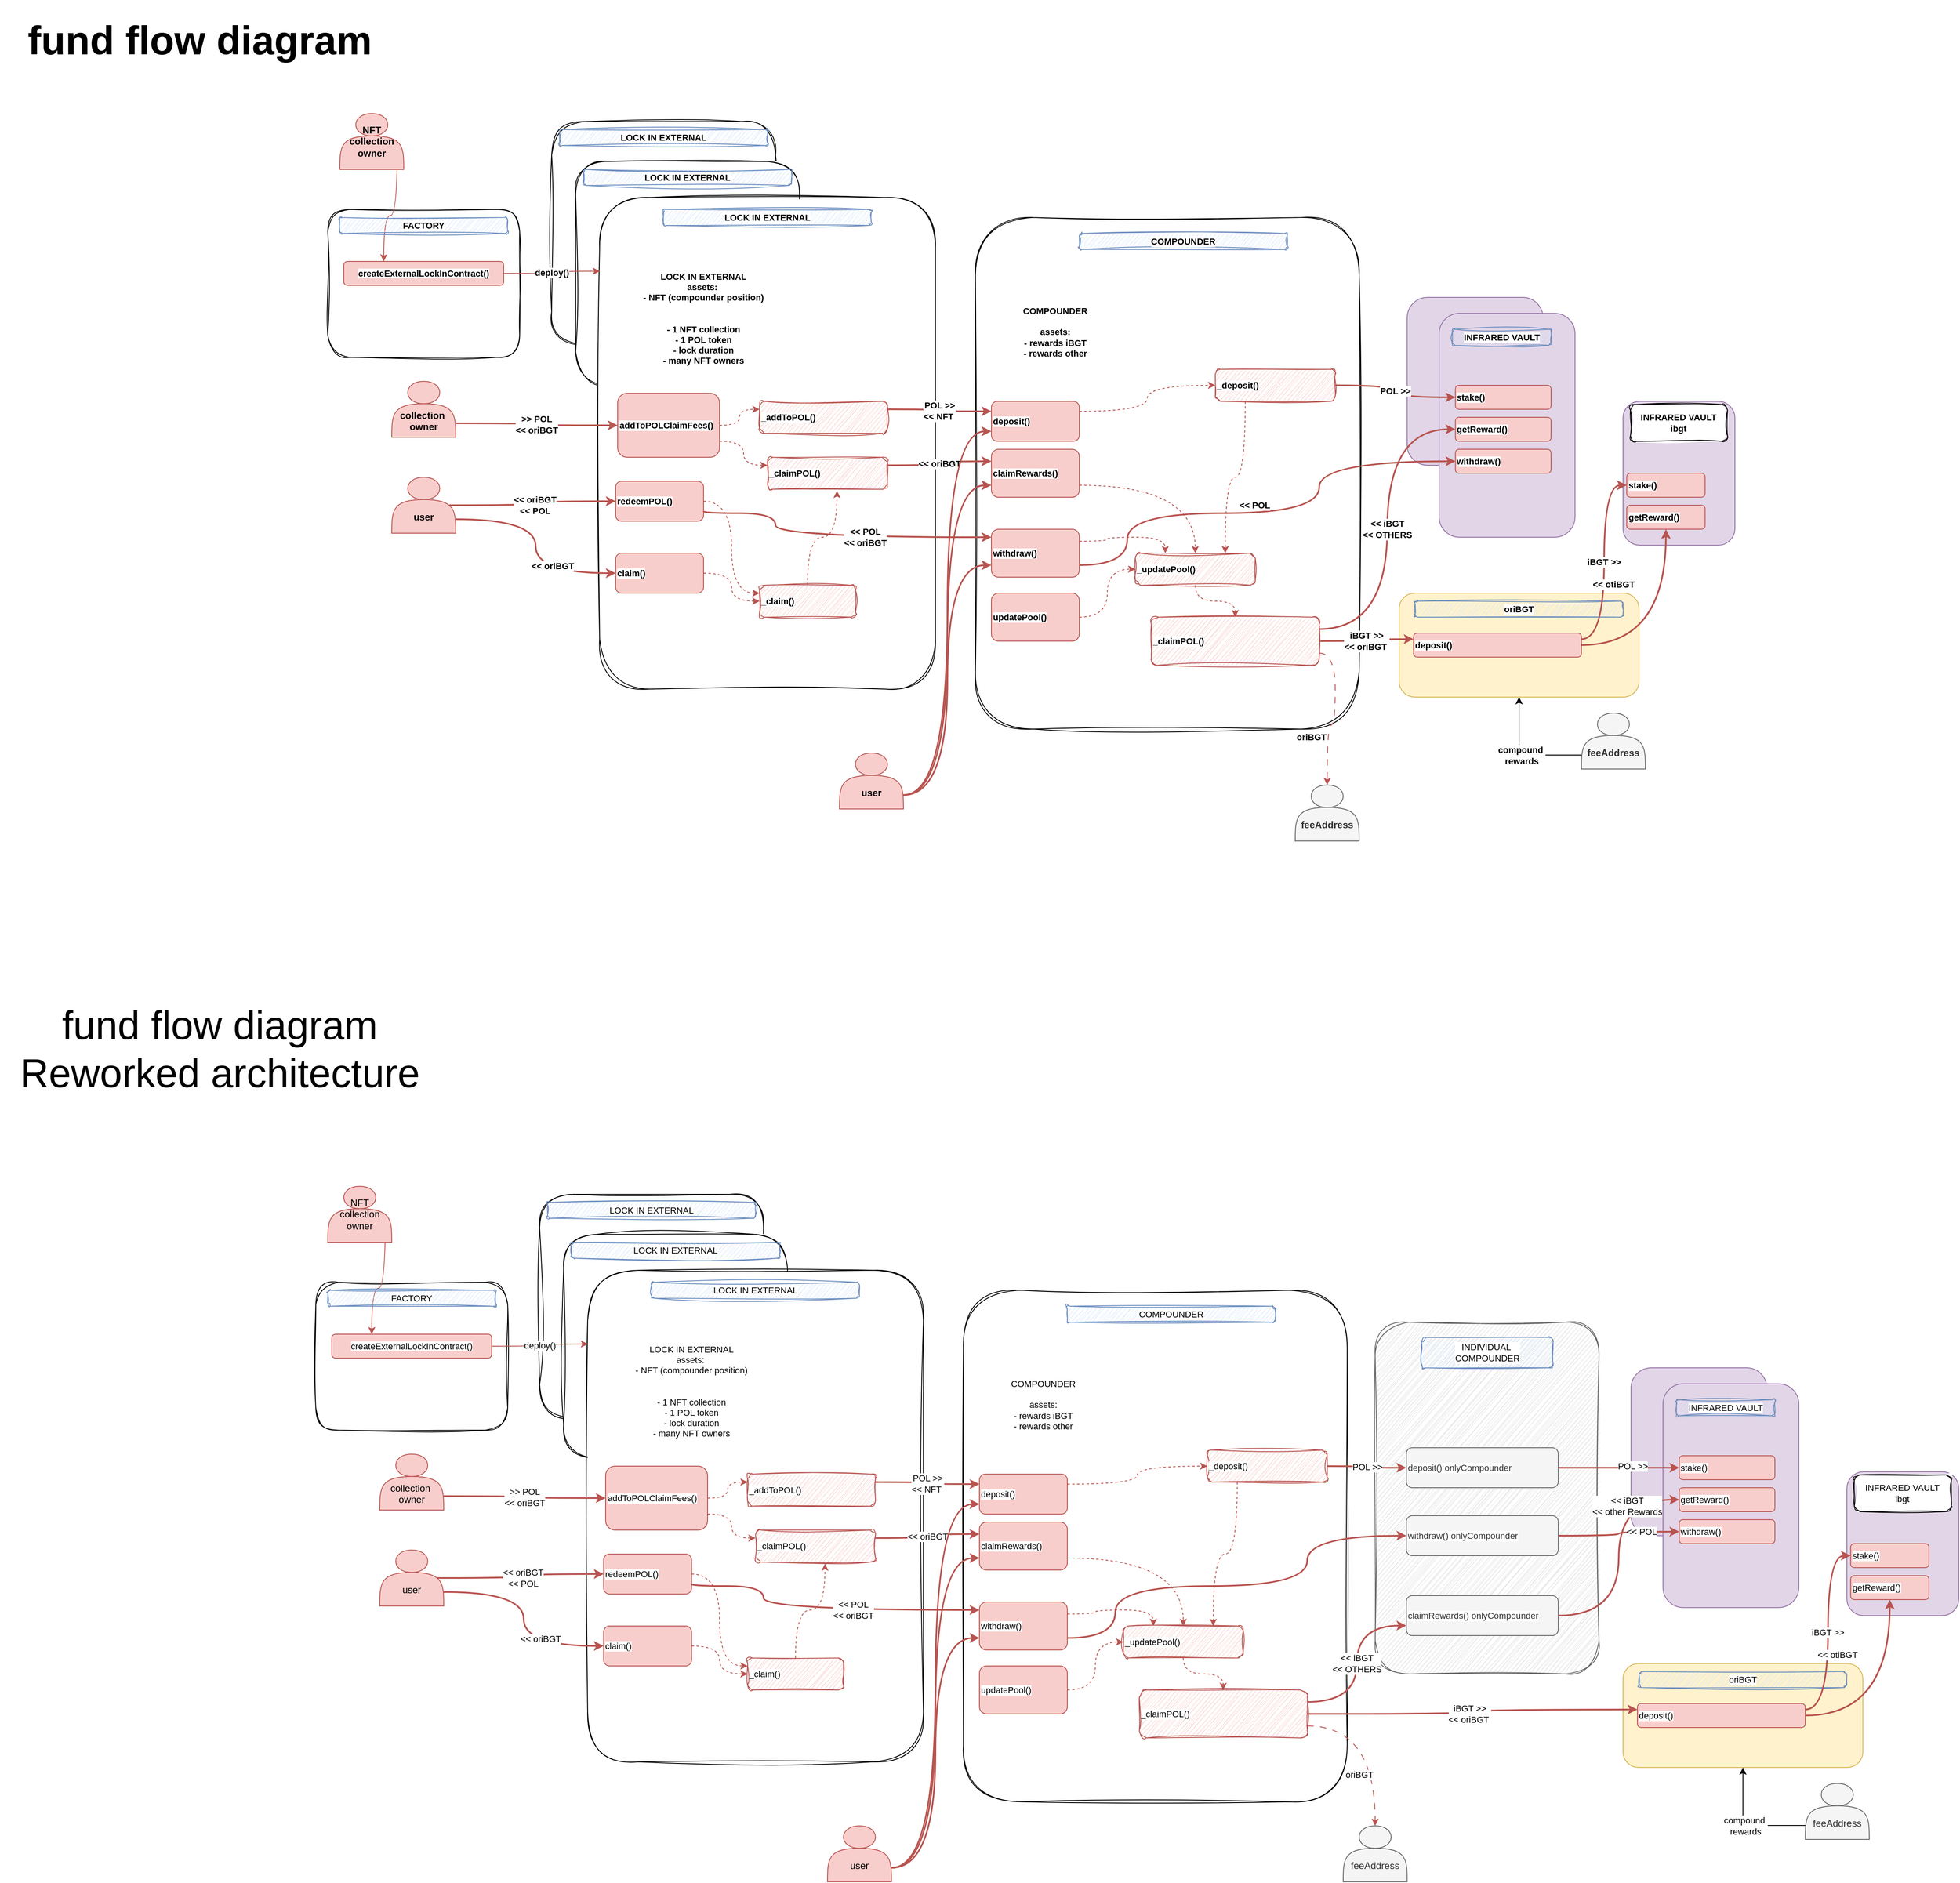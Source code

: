<mxfile version="26.2.2">
  <diagram name="Page-1" id="ZnYFvcdXMpUa63u5sp1S">
    <mxGraphModel dx="3213" dy="-163" grid="1" gridSize="10" guides="1" tooltips="1" connect="1" arrows="1" fold="1" page="1" pageScale="1" pageWidth="850" pageHeight="1100" math="0" shadow="0">
      <root>
        <mxCell id="0" />
        <mxCell id="1" parent="0" />
        <mxCell id="Z5h_c0PpPaqduL-0xEHI-82" value="&lt;div&gt;&lt;br&gt;&lt;/div&gt;" style="whiteSpace=wrap;html=1;imageAspect=1;rounded=1;sketch=1;curveFitting=1;jiggle=2;container=0;fillColor=light-dark(#dedede, #1a1a1a);fontColor=#333333;strokeColor=#666666;" parent="1" vertex="1">
          <mxGeometry x="430" y="2832" width="280" height="440" as="geometry" />
        </mxCell>
        <mxCell id="dlKPfvXyrDqPOblD6m5v-67" value="LOCK IN EXTERNAL&lt;div&gt;&lt;br&gt;&lt;/div&gt;&lt;div&gt;&lt;br&gt;&lt;/div&gt;&lt;div&gt;&lt;br&gt;&lt;/div&gt;&lt;div&gt;&lt;span style=&quot;background-color: transparent; color: light-dark(rgb(0, 0, 0), rgb(255, 255, 255));&quot;&gt;- 1 P&lt;/span&gt;&lt;span style=&quot;background-color: transparent; text-wrap-mode: nowrap; color: rgba(0, 0, 0, 0); font-family: monospace; font-size: 0px; text-align: start;&quot;&gt;%3CmxGraphModel%3E%3Croot%3E%3CmxCell%20id%3D%220%22%2F%3E%3CmxCell%20id%3D%221%22%20parent%3D%220%22%2F%3E%3CmxCell%20id%3D%222%22%20value%3D%22tokenId%20%3D%3D%20Pool%26lt%3Bdiv%26gt%3BNft%20owner%26lt%3B%2Fdiv%26gt%3B%26lt%3Bdiv%26gt%3B%26amp%3Bnbsp%3B%26lt%3B%2Fdiv%26gt%3B%22%20style%3D%22rounded%3D1%3BwhiteSpace%3Dwrap%3Bhtml%3D1%3B%22%20vertex%3D%221%22%20parent%3D%221%22%3E%3CmxGeometry%20x%3D%22200%22%20y%3D%22590%22%20width%3D%22120%22%20height%3D%2260%22%20as%3D%22geometry%22%2F%3E%3C%2FmxCell%3E%3C%2Froot%3E%3C%2FmxGraphModel%3E&lt;/span&gt;&lt;span style=&quot;background-color: transparent; color: light-dark(rgb(0, 0, 0), rgb(255, 255, 255));&quot;&gt;OL token&lt;/span&gt;&lt;/div&gt;&lt;div&gt;&lt;div&gt;- lock duration&lt;/div&gt;&lt;div&gt;- many NFT owners&lt;/div&gt;&lt;div&gt;&lt;br&gt;&lt;/div&gt;&lt;div&gt;&lt;br&gt;&lt;/div&gt;&lt;div&gt;&lt;br&gt;&lt;/div&gt;&lt;div&gt;&lt;br&gt;&lt;/div&gt;&lt;/div&gt;" style="whiteSpace=wrap;html=1;aspect=fixed;rounded=1;sketch=1;curveFitting=1;jiggle=2;fontStyle=1" parent="1" vertex="1">
          <mxGeometry x="-600" y="1330" width="280" height="280" as="geometry" />
        </mxCell>
        <mxCell id="dlKPfvXyrDqPOblD6m5v-68" value="LOCK IN EXTERNAL&lt;div&gt;&lt;span style=&quot;background-color: transparent; color: light-dark(rgb(0, 0, 0), rgb(255, 255, 255));&quot;&gt;&lt;br&gt;&lt;/span&gt;&lt;/div&gt;&lt;div&gt;&lt;span style=&quot;background-color: transparent; color: light-dark(rgb(0, 0, 0), rgb(255, 255, 255));&quot;&gt;&lt;br&gt;&lt;/span&gt;&lt;/div&gt;&lt;div&gt;&lt;span style=&quot;background-color: transparent; color: light-dark(rgb(0, 0, 0), rgb(255, 255, 255));&quot;&gt;&lt;br&gt;&lt;/span&gt;&lt;/div&gt;&lt;div&gt;&lt;span style=&quot;background-color: transparent; color: light-dark(rgb(0, 0, 0), rgb(255, 255, 255));&quot;&gt;&lt;br&gt;&lt;/span&gt;&lt;/div&gt;&lt;div&gt;&lt;span style=&quot;background-color: transparent; color: light-dark(rgb(0, 0, 0), rgb(255, 255, 255));&quot;&gt;- 1 P&lt;/span&gt;&lt;span style=&quot;background-color: transparent; text-wrap-mode: nowrap; color: rgba(0, 0, 0, 0); font-family: monospace; font-size: 0px; text-align: start;&quot;&gt;%3CmxGraphModel%3E%3Croot%3E%3CmxCell%20id%3D%220%22%2F%3E%3CmxCell%20id%3D%221%22%20parent%3D%220%22%2F%3E%3CmxCell%20id%3D%222%22%20value%3D%22tokenId%20%3D%3D%20Pool%26lt%3Bdiv%26gt%3BNft%20owner%26lt%3B%2Fdiv%26gt%3B%26lt%3Bdiv%26gt%3B%26amp%3Bnbsp%3B%26lt%3B%2Fdiv%26gt%3B%22%20style%3D%22rounded%3D1%3BwhiteSpace%3Dwrap%3Bhtml%3D1%3B%22%20vertex%3D%221%22%20parent%3D%221%22%3E%3CmxGeometry%20x%3D%22200%22%20y%3D%22590%22%20width%3D%22120%22%20height%3D%2260%22%20as%3D%22geometry%22%2F%3E%3C%2FmxCell%3E%3C%2Froot%3E%3C%2FmxGraphModel%3E&lt;/span&gt;&lt;span style=&quot;background-color: transparent; color: light-dark(rgb(0, 0, 0), rgb(255, 255, 255));&quot;&gt;OL token&lt;/span&gt;&lt;/div&gt;&lt;div&gt;&lt;div&gt;- lock duration&lt;/div&gt;&lt;div&gt;- many NFT owners&lt;/div&gt;&lt;div&gt;&lt;br&gt;&lt;/div&gt;&lt;div&gt;&lt;br&gt;&lt;/div&gt;&lt;div&gt;&lt;br&gt;&lt;/div&gt;&lt;div&gt;&lt;br&gt;&lt;/div&gt;&lt;/div&gt;" style="whiteSpace=wrap;html=1;aspect=fixed;rounded=1;sketch=1;curveFitting=1;jiggle=2;fontStyle=1" parent="1" vertex="1">
          <mxGeometry x="-570" y="1380" width="280" height="280" as="geometry" />
        </mxCell>
        <mxCell id="dlKPfvXyrDqPOblD6m5v-69" value="&lt;div&gt;&lt;div&gt;&lt;br&gt;&lt;/div&gt;&lt;/div&gt;" style="whiteSpace=wrap;html=1;rounded=1;sketch=1;curveFitting=1;jiggle=2;fontStyle=1" parent="1" vertex="1">
          <mxGeometry x="-540" y="1425" width="420" height="615" as="geometry" />
        </mxCell>
        <mxCell id="dlKPfvXyrDqPOblD6m5v-75" value="&lt;div&gt;&lt;br&gt;&lt;/div&gt;" style="whiteSpace=wrap;html=1;imageAspect=1;rounded=1;sketch=1;curveFitting=1;jiggle=2;container=0;fontStyle=1" parent="1" vertex="1">
          <mxGeometry x="-70" y="1450" width="480" height="640" as="geometry" />
        </mxCell>
        <mxCell id="dlKPfvXyrDqPOblD6m5v-93" style="edgeStyle=orthogonalEdgeStyle;shape=connector;curved=1;rounded=0;orthogonalLoop=1;jettySize=auto;html=1;exitX=0.25;exitY=1;exitDx=0;exitDy=0;entryX=0.75;entryY=0;entryDx=0;entryDy=0;strokeColor=#b85450;align=center;verticalAlign=middle;fontFamily=Helvetica;fontSize=11;fontColor=default;labelBackgroundColor=default;endArrow=classic;fillColor=#f8cecc;dashed=1;fontStyle=1" parent="1" source="dlKPfvXyrDqPOblD6m5v-152" target="dlKPfvXyrDqPOblD6m5v-143" edge="1">
          <mxGeometry relative="1" as="geometry" />
        </mxCell>
        <mxCell id="dlKPfvXyrDqPOblD6m5v-96" value="" style="group;fontStyle=1" parent="1" vertex="1" connectable="0">
          <mxGeometry x="460" y="1920" width="308" height="220" as="geometry" />
        </mxCell>
        <mxCell id="dlKPfvXyrDqPOblD6m5v-97" value="&lt;div&gt;&lt;br&gt;&lt;/div&gt;" style="whiteSpace=wrap;html=1;imageAspect=1;rounded=1;fillColor=#fff2cc;strokeColor=#d6b656;fontStyle=1" parent="dlKPfvXyrDqPOblD6m5v-96" vertex="1">
          <mxGeometry width="300" height="130" as="geometry" />
        </mxCell>
        <mxCell id="dlKPfvXyrDqPOblD6m5v-98" value="oriBGT" style="rounded=1;whiteSpace=wrap;html=1;align=center;verticalAlign=middle;fontFamily=Helvetica;fontSize=11;labelBackgroundColor=default;sketch=1;curveFitting=1;jiggle=2;fillColor=#dae8fc;strokeColor=#6c8ebf;fontStyle=1" parent="dlKPfvXyrDqPOblD6m5v-96" vertex="1">
          <mxGeometry x="20" y="10" width="260" height="20" as="geometry" />
        </mxCell>
        <mxCell id="dlKPfvXyrDqPOblD6m5v-99" value="deposit()" style="rounded=1;whiteSpace=wrap;html=1;fontFamily=Helvetica;fontSize=11;labelBackgroundColor=default;fillColor=#f8cecc;strokeColor=#b85450;align=left;fontStyle=1" parent="dlKPfvXyrDqPOblD6m5v-96" vertex="1">
          <mxGeometry x="18" y="50" width="210" height="30" as="geometry" />
        </mxCell>
        <mxCell id="IieZBMYYUs4yQp26rcU1-3" value="compound&amp;nbsp;&lt;div&gt;rewards&lt;/div&gt;" style="edgeStyle=orthogonalEdgeStyle;rounded=0;orthogonalLoop=1;jettySize=auto;html=1;exitX=0;exitY=0.75;exitDx=0;exitDy=0;entryX=0.5;entryY=1;entryDx=0;entryDy=0;fontStyle=1" parent="dlKPfvXyrDqPOblD6m5v-96" source="IieZBMYYUs4yQp26rcU1-1" target="dlKPfvXyrDqPOblD6m5v-97" edge="1">
          <mxGeometry relative="1" as="geometry" />
        </mxCell>
        <mxCell id="IieZBMYYUs4yQp26rcU1-1" value="&lt;div&gt;&lt;br&gt;&lt;/div&gt;&lt;div&gt;&lt;br&gt;&lt;/div&gt;&lt;div&gt;feeAddress&lt;/div&gt;" style="shape=actor;whiteSpace=wrap;html=1;fillColor=#f5f5f5;strokeColor=#666666;fontColor=#333333;fontStyle=1" parent="dlKPfvXyrDqPOblD6m5v-96" vertex="1">
          <mxGeometry x="228" y="150" width="80" height="70" as="geometry" />
        </mxCell>
        <mxCell id="dlKPfvXyrDqPOblD6m5v-100" value="iBGT &amp;gt;&amp;gt;&lt;div&gt;&amp;lt;&amp;lt; oriBGT&amp;nbsp;&lt;/div&gt;" style="edgeStyle=orthogonalEdgeStyle;shape=connector;curved=1;rounded=0;orthogonalLoop=1;jettySize=auto;html=1;exitX=1;exitY=0.5;exitDx=0;exitDy=0;entryX=0;entryY=0.25;entryDx=0;entryDy=0;strokeColor=#b85450;align=center;verticalAlign=middle;fontFamily=Helvetica;fontSize=11;fontColor=default;labelBackgroundColor=default;endArrow=classic;fillColor=#f8cecc;strokeWidth=2;fontStyle=1" parent="1" source="dlKPfvXyrDqPOblD6m5v-144" target="dlKPfvXyrDqPOblD6m5v-99" edge="1">
          <mxGeometry x="-0.032" relative="1" as="geometry">
            <mxPoint as="offset" />
          </mxGeometry>
        </mxCell>
        <mxCell id="dlKPfvXyrDqPOblD6m5v-101" value="POL &amp;gt;&amp;gt;&lt;div&gt;&amp;lt;&amp;lt; NFT&amp;nbsp;&lt;/div&gt;" style="edgeStyle=orthogonalEdgeStyle;shape=connector;curved=1;rounded=0;orthogonalLoop=1;jettySize=auto;html=1;exitX=1;exitY=0.25;exitDx=0;exitDy=0;entryX=0;entryY=0.25;entryDx=0;entryDy=0;strokeColor=#b85450;align=center;verticalAlign=middle;fontFamily=Helvetica;fontSize=11;fontColor=default;labelBackgroundColor=default;endArrow=classic;fillColor=#f8cecc;strokeWidth=2;fontStyle=1" parent="1" source="dlKPfvXyrDqPOblD6m5v-157" target="dlKPfvXyrDqPOblD6m5v-81" edge="1">
          <mxGeometry relative="1" as="geometry" />
        </mxCell>
        <mxCell id="dlKPfvXyrDqPOblD6m5v-102" value="&amp;lt;&amp;lt; oriBGT" style="edgeStyle=orthogonalEdgeStyle;shape=connector;curved=1;rounded=0;orthogonalLoop=1;jettySize=auto;html=1;exitX=1;exitY=0.25;exitDx=0;exitDy=0;entryX=0;entryY=0.25;entryDx=0;entryDy=0;strokeColor=#b85450;align=center;verticalAlign=middle;fontFamily=Helvetica;fontSize=11;fontColor=default;labelBackgroundColor=default;endArrow=classic;fillColor=#f8cecc;strokeWidth=2;fontStyle=1" parent="1" source="dlKPfvXyrDqPOblD6m5v-170" target="dlKPfvXyrDqPOblD6m5v-82" edge="1">
          <mxGeometry relative="1" as="geometry" />
        </mxCell>
        <mxCell id="dlKPfvXyrDqPOblD6m5v-115" value="&amp;lt;&amp;lt; oriBGT&lt;div&gt;&amp;lt;&amp;lt; POL&lt;/div&gt;" style="edgeStyle=orthogonalEdgeStyle;shape=connector;curved=1;rounded=0;orthogonalLoop=1;jettySize=auto;html=1;exitX=0.9;exitY=0.5;exitDx=0;exitDy=0;exitPerimeter=0;entryX=0;entryY=0.5;entryDx=0;entryDy=0;strokeColor=#b85450;align=center;verticalAlign=middle;fontFamily=Helvetica;fontSize=11;fontColor=default;labelBackgroundColor=default;endArrow=classic;fillColor=#f8cecc;strokeWidth=2;fontStyle=1" parent="1" source="dlKPfvXyrDqPOblD6m5v-103" target="dlKPfvXyrDqPOblD6m5v-114" edge="1">
          <mxGeometry relative="1" as="geometry" />
        </mxCell>
        <mxCell id="dlKPfvXyrDqPOblD6m5v-122" style="edgeStyle=orthogonalEdgeStyle;shape=connector;curved=1;rounded=0;orthogonalLoop=1;jettySize=auto;html=1;exitX=1;exitY=0.75;exitDx=0;exitDy=0;entryX=0;entryY=0.5;entryDx=0;entryDy=0;strokeColor=#b85450;align=center;verticalAlign=middle;fontFamily=Helvetica;fontSize=11;fontColor=default;labelBackgroundColor=default;endArrow=classic;fillColor=#f8cecc;strokeWidth=2;fontStyle=1" parent="1" source="dlKPfvXyrDqPOblD6m5v-103" target="dlKPfvXyrDqPOblD6m5v-121" edge="1">
          <mxGeometry relative="1" as="geometry" />
        </mxCell>
        <mxCell id="dlKPfvXyrDqPOblD6m5v-124" value="&amp;lt;&amp;lt; oriBGT" style="edgeLabel;html=1;align=center;verticalAlign=middle;resizable=0;points=[];rounded=1;strokeColor=#b85450;fontFamily=Helvetica;fontSize=11;fontColor=default;labelBackgroundColor=default;fillColor=#f8cecc;fontStyle=1" parent="dlKPfvXyrDqPOblD6m5v-122" vertex="1" connectable="0">
          <mxGeometry x="0.411" y="9" relative="1" as="geometry">
            <mxPoint as="offset" />
          </mxGeometry>
        </mxCell>
        <mxCell id="dlKPfvXyrDqPOblD6m5v-103" value="&lt;div&gt;&lt;br&gt;&lt;/div&gt;&lt;div&gt;&lt;br&gt;&lt;/div&gt;user" style="shape=actor;whiteSpace=wrap;html=1;fillColor=#f8cecc;strokeColor=#b85450;fontStyle=1" parent="1" vertex="1">
          <mxGeometry x="-800" y="1775" width="80" height="70" as="geometry" />
        </mxCell>
        <mxCell id="lCTNNWpJkp7lbx310OnM-3" style="edgeStyle=orthogonalEdgeStyle;rounded=0;orthogonalLoop=1;jettySize=auto;html=1;exitX=1;exitY=0.75;exitDx=0;exitDy=0;entryX=0;entryY=0.75;entryDx=0;entryDy=0;fillColor=#f8cecc;strokeColor=#b85450;curved=1;strokeWidth=2;fontStyle=1" parent="1" source="dlKPfvXyrDqPOblD6m5v-105" target="dlKPfvXyrDqPOblD6m5v-81" edge="1">
          <mxGeometry relative="1" as="geometry" />
        </mxCell>
        <mxCell id="lCTNNWpJkp7lbx310OnM-4" style="edgeStyle=orthogonalEdgeStyle;shape=connector;curved=1;rounded=0;orthogonalLoop=1;jettySize=auto;html=1;exitX=1;exitY=0.75;exitDx=0;exitDy=0;entryX=0;entryY=0.75;entryDx=0;entryDy=0;strokeColor=#b85450;align=center;verticalAlign=middle;fontFamily=Helvetica;fontSize=11;fontColor=default;labelBackgroundColor=default;endArrow=classic;fillColor=#f8cecc;strokeWidth=2;fontStyle=1" parent="1" source="dlKPfvXyrDqPOblD6m5v-105" target="dlKPfvXyrDqPOblD6m5v-82" edge="1">
          <mxGeometry relative="1" as="geometry" />
        </mxCell>
        <mxCell id="lCTNNWpJkp7lbx310OnM-5" style="edgeStyle=orthogonalEdgeStyle;shape=connector;curved=1;rounded=0;orthogonalLoop=1;jettySize=auto;html=1;exitX=1;exitY=0.75;exitDx=0;exitDy=0;entryX=0;entryY=0.75;entryDx=0;entryDy=0;strokeColor=#b85450;align=center;verticalAlign=middle;fontFamily=Helvetica;fontSize=11;fontColor=default;labelBackgroundColor=default;endArrow=classic;fillColor=#f8cecc;strokeWidth=2;fontStyle=1" parent="1" source="dlKPfvXyrDqPOblD6m5v-105" target="dlKPfvXyrDqPOblD6m5v-118" edge="1">
          <mxGeometry relative="1" as="geometry" />
        </mxCell>
        <mxCell id="dlKPfvXyrDqPOblD6m5v-105" value="&lt;div&gt;&lt;br&gt;&lt;/div&gt;&lt;div&gt;&lt;br&gt;&lt;/div&gt;user" style="shape=actor;whiteSpace=wrap;html=1;fillColor=#f8cecc;strokeColor=#b85450;fontStyle=1" parent="1" vertex="1">
          <mxGeometry x="-240" y="2120" width="80" height="70" as="geometry" />
        </mxCell>
        <mxCell id="dlKPfvXyrDqPOblD6m5v-108" value="&amp;gt;&amp;gt; POL&lt;div&gt;&amp;lt;&amp;lt; oriBGT&lt;/div&gt;" style="edgeStyle=orthogonalEdgeStyle;shape=connector;curved=1;rounded=0;orthogonalLoop=1;jettySize=auto;html=1;exitX=1;exitY=0.75;exitDx=0;exitDy=0;entryX=0;entryY=0.5;entryDx=0;entryDy=0;strokeColor=#b85450;align=center;verticalAlign=middle;fontFamily=Helvetica;fontSize=11;fontColor=default;labelBackgroundColor=default;endArrow=classic;fillColor=#f8cecc;strokeWidth=2;fontStyle=1" parent="1" source="lCTNNWpJkp7lbx310OnM-7" target="dlKPfvXyrDqPOblD6m5v-70" edge="1">
          <mxGeometry relative="1" as="geometry">
            <mxPoint x="-690" y="1832.5" as="sourcePoint" />
          </mxGeometry>
        </mxCell>
        <mxCell id="dlKPfvXyrDqPOblD6m5v-111" value="&lt;div&gt;&lt;font style=&quot;font-size: 50px;&quot;&gt;fund flow diagram&lt;/font&gt;&lt;/div&gt;" style="text;html=1;align=center;verticalAlign=middle;whiteSpace=wrap;rounded=0;fontFamily=Helvetica;fontSize=11;fontColor=default;labelBackgroundColor=default;fontStyle=1" parent="1" vertex="1">
          <mxGeometry x="-1275" y="1178" width="470" height="100" as="geometry" />
        </mxCell>
        <mxCell id="dlKPfvXyrDqPOblD6m5v-153" style="edgeStyle=orthogonalEdgeStyle;shape=connector;curved=1;rounded=0;orthogonalLoop=1;jettySize=auto;html=1;exitX=1;exitY=0.25;exitDx=0;exitDy=0;strokeColor=#b85450;align=center;verticalAlign=middle;fontFamily=Helvetica;fontSize=11;fontColor=default;labelBackgroundColor=default;endArrow=classic;fillColor=#f8cecc;dashed=1;fontStyle=1" parent="1" source="dlKPfvXyrDqPOblD6m5v-81" target="dlKPfvXyrDqPOblD6m5v-152" edge="1">
          <mxGeometry relative="1" as="geometry" />
        </mxCell>
        <mxCell id="dlKPfvXyrDqPOblD6m5v-81" value="deposit()" style="rounded=1;whiteSpace=wrap;html=1;fontFamily=Helvetica;fontSize=11;labelBackgroundColor=default;fillColor=#f8cecc;strokeColor=#b85450;align=left;container=0;fontStyle=1" parent="1" vertex="1">
          <mxGeometry x="-50" y="1680" width="110" height="50" as="geometry" />
        </mxCell>
        <mxCell id="dlKPfvXyrDqPOblD6m5v-149" style="edgeStyle=orthogonalEdgeStyle;shape=connector;curved=1;rounded=0;orthogonalLoop=1;jettySize=auto;html=1;exitX=1;exitY=0.75;exitDx=0;exitDy=0;entryX=0.5;entryY=0;entryDx=0;entryDy=0;strokeColor=#b85450;align=center;verticalAlign=middle;fontFamily=Helvetica;fontSize=11;fontColor=default;labelBackgroundColor=default;endArrow=classic;fillColor=#f8cecc;dashed=1;fontStyle=1" parent="1" source="dlKPfvXyrDqPOblD6m5v-82" target="dlKPfvXyrDqPOblD6m5v-143" edge="1">
          <mxGeometry relative="1" as="geometry" />
        </mxCell>
        <mxCell id="dlKPfvXyrDqPOblD6m5v-82" value="claimRewards()" style="rounded=1;whiteSpace=wrap;html=1;fontFamily=Helvetica;fontSize=11;labelBackgroundColor=default;fillColor=#f8cecc;strokeColor=#b85450;align=left;container=0;fontStyle=1" parent="1" vertex="1">
          <mxGeometry x="-50" y="1740" width="110" height="60" as="geometry" />
        </mxCell>
        <mxCell id="dlKPfvXyrDqPOblD6m5v-83" value="COMPOUNDER" style="rounded=1;whiteSpace=wrap;html=1;align=center;verticalAlign=middle;fontFamily=Helvetica;fontSize=11;labelBackgroundColor=default;sketch=1;curveFitting=1;jiggle=2;container=0;fillColor=#dae8fc;strokeColor=#6c8ebf;fontStyle=1" parent="1" vertex="1">
          <mxGeometry x="60" y="1470" width="260" height="20" as="geometry" />
        </mxCell>
        <mxCell id="dlKPfvXyrDqPOblD6m5v-84" value="COMPOUNDER&lt;div&gt;&lt;br&gt;&lt;/div&gt;&lt;div&gt;assets:&lt;/div&gt;&lt;div&gt;- rewards iBGT&lt;/div&gt;&lt;div&gt;- rewards other&lt;/div&gt;&lt;div&gt;&lt;br&gt;&lt;/div&gt;" style="text;html=1;align=center;verticalAlign=middle;whiteSpace=wrap;rounded=0;fontFamily=Helvetica;fontSize=11;fontColor=default;labelBackgroundColor=default;container=0;fontStyle=1" parent="1" vertex="1">
          <mxGeometry x="-40" y="1545" width="140" height="110" as="geometry" />
        </mxCell>
        <mxCell id="dlKPfvXyrDqPOblD6m5v-150" style="edgeStyle=orthogonalEdgeStyle;shape=connector;curved=1;rounded=0;orthogonalLoop=1;jettySize=auto;html=1;exitX=1;exitY=0.25;exitDx=0;exitDy=0;entryX=0.25;entryY=0;entryDx=0;entryDy=0;strokeColor=#b85450;align=center;verticalAlign=middle;fontFamily=Helvetica;fontSize=11;fontColor=default;labelBackgroundColor=default;endArrow=classic;fillColor=#f8cecc;dashed=1;fontStyle=1" parent="1" source="dlKPfvXyrDqPOblD6m5v-118" target="dlKPfvXyrDqPOblD6m5v-143" edge="1">
          <mxGeometry relative="1" as="geometry" />
        </mxCell>
        <mxCell id="dlKPfvXyrDqPOblD6m5v-118" value="withdraw()" style="rounded=1;whiteSpace=wrap;html=1;fontFamily=Helvetica;fontSize=11;labelBackgroundColor=default;fillColor=#f8cecc;strokeColor=#b85450;align=left;container=0;fontStyle=1" parent="1" vertex="1">
          <mxGeometry x="-50" y="1840" width="110" height="60" as="geometry" />
        </mxCell>
        <mxCell id="dlKPfvXyrDqPOblD6m5v-133" value="" style="group;fontStyle=1" parent="1" vertex="1" connectable="0">
          <mxGeometry x="740" y="1680" width="140" height="210" as="geometry" />
        </mxCell>
        <mxCell id="dlKPfvXyrDqPOblD6m5v-134" value="&lt;div&gt;&lt;br&gt;&lt;/div&gt;" style="whiteSpace=wrap;html=1;imageAspect=1;rounded=1;fillColor=#e1d5e7;strokeColor=#9673a6;fontStyle=1" parent="dlKPfvXyrDqPOblD6m5v-133" vertex="1">
          <mxGeometry width="140" height="180" as="geometry" />
        </mxCell>
        <mxCell id="dlKPfvXyrDqPOblD6m5v-135" value="INFRARED VAULT&lt;div&gt;ibgt&lt;/div&gt;" style="rounded=1;whiteSpace=wrap;html=1;align=center;verticalAlign=middle;fontFamily=Helvetica;fontSize=11;labelBackgroundColor=default;sketch=1;curveFitting=1;jiggle=2;fontStyle=1" parent="dlKPfvXyrDqPOblD6m5v-133" vertex="1">
          <mxGeometry x="9.335" y="4" width="121.335" height="46" as="geometry" />
        </mxCell>
        <mxCell id="dlKPfvXyrDqPOblD6m5v-136" value="stake()" style="rounded=1;whiteSpace=wrap;html=1;fontFamily=Helvetica;fontSize=11;labelBackgroundColor=default;fillColor=#f8cecc;strokeColor=#b85450;align=left;fontStyle=1" parent="dlKPfvXyrDqPOblD6m5v-133" vertex="1">
          <mxGeometry x="4.667" y="90" width="98.0" height="30" as="geometry" />
        </mxCell>
        <mxCell id="dlKPfvXyrDqPOblD6m5v-137" value="getReward()" style="rounded=1;whiteSpace=wrap;html=1;fontFamily=Helvetica;fontSize=11;labelBackgroundColor=default;fillColor=#f8cecc;strokeColor=#b85450;align=left;fontStyle=1" parent="dlKPfvXyrDqPOblD6m5v-133" vertex="1">
          <mxGeometry x="4.667" y="130" width="98.0" height="30" as="geometry" />
        </mxCell>
        <mxCell id="dlKPfvXyrDqPOblD6m5v-139" value="iBGT &amp;gt;&amp;gt;" style="edgeStyle=orthogonalEdgeStyle;shape=connector;curved=1;rounded=0;orthogonalLoop=1;jettySize=auto;html=1;exitX=1;exitY=0.25;exitDx=0;exitDy=0;entryX=0;entryY=0.5;entryDx=0;entryDy=0;strokeColor=#b85450;align=center;verticalAlign=middle;fontFamily=Helvetica;fontSize=11;fontColor=default;labelBackgroundColor=default;endArrow=classic;fillColor=#f8cecc;strokeWidth=2;fontStyle=1" parent="1" source="dlKPfvXyrDqPOblD6m5v-99" target="dlKPfvXyrDqPOblD6m5v-136" edge="1">
          <mxGeometry relative="1" as="geometry" />
        </mxCell>
        <mxCell id="dlKPfvXyrDqPOblD6m5v-140" style="edgeStyle=orthogonalEdgeStyle;shape=connector;curved=1;rounded=0;orthogonalLoop=1;jettySize=auto;html=1;exitX=1;exitY=0.5;exitDx=0;exitDy=0;strokeColor=#b85450;align=center;verticalAlign=middle;fontFamily=Helvetica;fontSize=11;fontColor=default;labelBackgroundColor=default;endArrow=classic;fillColor=#f8cecc;strokeWidth=2;fontStyle=1" parent="1" source="dlKPfvXyrDqPOblD6m5v-99" target="dlKPfvXyrDqPOblD6m5v-137" edge="1">
          <mxGeometry relative="1" as="geometry" />
        </mxCell>
        <mxCell id="dlKPfvXyrDqPOblD6m5v-141" value="&amp;lt;&amp;lt; otiBGT" style="edgeLabel;html=1;align=center;verticalAlign=middle;resizable=0;points=[];rounded=1;strokeColor=#b85450;fontFamily=Helvetica;fontSize=11;fontColor=default;labelBackgroundColor=default;fillColor=#f8cecc;fontStyle=1" parent="dlKPfvXyrDqPOblD6m5v-140" vertex="1" connectable="0">
          <mxGeometry x="0.374" y="-5" relative="1" as="geometry">
            <mxPoint x="-71" y="-10" as="offset" />
          </mxGeometry>
        </mxCell>
        <mxCell id="dlKPfvXyrDqPOblD6m5v-145" style="edgeStyle=orthogonalEdgeStyle;shape=connector;curved=1;rounded=0;orthogonalLoop=1;jettySize=auto;html=1;exitX=0.5;exitY=1;exitDx=0;exitDy=0;entryX=0.5;entryY=0;entryDx=0;entryDy=0;strokeColor=#b85450;align=center;verticalAlign=middle;fontFamily=Helvetica;fontSize=11;fontColor=default;labelBackgroundColor=default;endArrow=classic;fillColor=#f8cecc;dashed=1;fontStyle=1" parent="1" source="dlKPfvXyrDqPOblD6m5v-143" target="dlKPfvXyrDqPOblD6m5v-144" edge="1">
          <mxGeometry relative="1" as="geometry" />
        </mxCell>
        <mxCell id="dlKPfvXyrDqPOblD6m5v-143" value="_updatePool()" style="rounded=1;whiteSpace=wrap;html=1;fontFamily=Helvetica;fontSize=11;labelBackgroundColor=default;fillColor=#f8cecc;strokeColor=#b85450;align=left;container=0;glass=0;sketch=1;curveFitting=1;jiggle=2;fontStyle=1" parent="1" vertex="1">
          <mxGeometry x="130" y="1870" width="150" height="40" as="geometry" />
        </mxCell>
        <mxCell id="dlKPfvXyrDqPOblD6m5v-148" value="oriBGT" style="edgeStyle=orthogonalEdgeStyle;shape=connector;curved=1;rounded=0;orthogonalLoop=1;jettySize=auto;html=1;exitX=1;exitY=0.75;exitDx=0;exitDy=0;entryX=0.5;entryY=0;entryDx=0;entryDy=0;strokeColor=#b85450;align=center;verticalAlign=middle;fontFamily=Helvetica;fontSize=11;fontColor=default;labelBackgroundColor=default;endArrow=classic;fillColor=#f8cecc;dashed=1;dashPattern=8 8;fontStyle=1" parent="1" source="dlKPfvXyrDqPOblD6m5v-144" target="dlKPfvXyrDqPOblD6m5v-147" edge="1">
          <mxGeometry x="0.385" y="-20" relative="1" as="geometry">
            <mxPoint as="offset" />
          </mxGeometry>
        </mxCell>
        <mxCell id="dlKPfvXyrDqPOblD6m5v-144" value="_claimPOL()" style="rounded=1;whiteSpace=wrap;html=1;fontFamily=Helvetica;fontSize=11;labelBackgroundColor=default;fillColor=#f8cecc;strokeColor=#b85450;align=left;container=0;glass=0;sketch=1;curveFitting=1;jiggle=2;fontStyle=1" parent="1" vertex="1">
          <mxGeometry x="150" y="1950" width="210" height="60" as="geometry" />
        </mxCell>
        <mxCell id="dlKPfvXyrDqPOblD6m5v-147" value="&lt;div&gt;&lt;br&gt;&lt;/div&gt;&lt;div&gt;&lt;br&gt;&lt;/div&gt;&lt;div&gt;feeAddress&lt;/div&gt;" style="shape=actor;whiteSpace=wrap;html=1;fillColor=#f5f5f5;strokeColor=#666666;fontColor=#333333;fontStyle=1" parent="1" vertex="1">
          <mxGeometry x="330" y="2160" width="80" height="70" as="geometry" />
        </mxCell>
        <mxCell id="dlKPfvXyrDqPOblD6m5v-142" value="&lt;div&gt;&lt;br&gt;&lt;/div&gt;" style="whiteSpace=wrap;html=1;imageAspect=1;rounded=1;fillColor=#e1d5e7;strokeColor=#9673a6;container=0;fontStyle=1" parent="1" vertex="1">
          <mxGeometry x="470" y="1550" width="170" height="210" as="geometry" />
        </mxCell>
        <mxCell id="dlKPfvXyrDqPOblD6m5v-86" value="&lt;div&gt;&lt;br&gt;&lt;/div&gt;" style="whiteSpace=wrap;html=1;imageAspect=1;rounded=1;fillColor=#e1d5e7;strokeColor=#9673a6;container=0;fontStyle=1" parent="1" vertex="1">
          <mxGeometry x="510" y="1570" width="170" height="280" as="geometry" />
        </mxCell>
        <mxCell id="dlKPfvXyrDqPOblD6m5v-87" value="INFRARED VAULT" style="rounded=1;whiteSpace=wrap;html=1;align=center;verticalAlign=middle;fontFamily=Helvetica;fontSize=11;labelBackgroundColor=default;sketch=1;curveFitting=1;jiggle=2;container=0;fillColor=#dae8fc;strokeColor=#6c8ebf;fontStyle=1" parent="1" vertex="1">
          <mxGeometry x="526.67" y="1590" width="123.33" height="20" as="geometry" />
        </mxCell>
        <mxCell id="dlKPfvXyrDqPOblD6m5v-89" value="stake()" style="rounded=1;whiteSpace=wrap;html=1;fontFamily=Helvetica;fontSize=11;labelBackgroundColor=default;fillColor=#f8cecc;strokeColor=#b85450;align=left;container=0;fontStyle=1" parent="1" vertex="1">
          <mxGeometry x="530.33" y="1660" width="119.67" height="30" as="geometry" />
        </mxCell>
        <mxCell id="dlKPfvXyrDqPOblD6m5v-90" value="getReward()" style="rounded=1;whiteSpace=wrap;html=1;fontFamily=Helvetica;fontSize=11;labelBackgroundColor=default;fillColor=#f8cecc;strokeColor=#b85450;align=left;container=0;fontStyle=1" parent="1" vertex="1">
          <mxGeometry x="530.33" y="1700" width="119.67" height="30" as="geometry" />
        </mxCell>
        <mxCell id="dlKPfvXyrDqPOblD6m5v-151" value="withdraw()" style="rounded=1;whiteSpace=wrap;html=1;fontFamily=Helvetica;fontSize=11;labelBackgroundColor=default;fillColor=#f8cecc;strokeColor=#b85450;align=left;container=0;fontStyle=1" parent="1" vertex="1">
          <mxGeometry x="530.33" y="1740" width="119.67" height="30" as="geometry" />
        </mxCell>
        <mxCell id="dlKPfvXyrDqPOblD6m5v-94" value="&amp;lt;&amp;lt; iBGT&lt;div&gt;&amp;lt;&amp;lt; OTHERS&lt;/div&gt;" style="edgeStyle=orthogonalEdgeStyle;shape=connector;curved=1;rounded=0;orthogonalLoop=1;jettySize=auto;html=1;exitX=1;exitY=0.25;exitDx=0;exitDy=0;entryX=0;entryY=0.5;entryDx=0;entryDy=0;strokeColor=#b85450;align=center;verticalAlign=middle;fontFamily=Helvetica;fontSize=11;fontColor=default;labelBackgroundColor=default;endArrow=classic;fillColor=#f8cecc;strokeWidth=2;fontStyle=1" parent="1" source="dlKPfvXyrDqPOblD6m5v-144" target="dlKPfvXyrDqPOblD6m5v-90" edge="1">
          <mxGeometry relative="1" as="geometry" />
        </mxCell>
        <mxCell id="dlKPfvXyrDqPOblD6m5v-154" value="POL &amp;gt;&amp;gt;" style="edgeStyle=orthogonalEdgeStyle;shape=connector;curved=1;rounded=0;orthogonalLoop=1;jettySize=auto;html=1;exitX=1;exitY=0.5;exitDx=0;exitDy=0;entryX=0;entryY=0.5;entryDx=0;entryDy=0;strokeColor=#b85450;align=center;verticalAlign=middle;fontFamily=Helvetica;fontSize=11;fontColor=default;labelBackgroundColor=default;endArrow=classic;fillColor=#f8cecc;strokeWidth=2;fontStyle=1" parent="1" source="dlKPfvXyrDqPOblD6m5v-152" target="dlKPfvXyrDqPOblD6m5v-89" edge="1">
          <mxGeometry relative="1" as="geometry" />
        </mxCell>
        <mxCell id="dlKPfvXyrDqPOblD6m5v-152" value="_deposit()" style="rounded=1;whiteSpace=wrap;html=1;fontFamily=Helvetica;fontSize=11;labelBackgroundColor=default;fillColor=#f8cecc;strokeColor=#b85450;align=left;container=0;glass=0;sketch=1;curveFitting=1;jiggle=2;fontStyle=1" parent="1" vertex="1">
          <mxGeometry x="230" y="1640" width="150" height="40" as="geometry" />
        </mxCell>
        <mxCell id="dlKPfvXyrDqPOblD6m5v-171" style="edgeStyle=orthogonalEdgeStyle;shape=connector;curved=1;rounded=0;orthogonalLoop=1;jettySize=auto;html=1;exitX=1;exitY=0.5;exitDx=0;exitDy=0;entryX=0;entryY=0.25;entryDx=0;entryDy=0;strokeColor=#b85450;align=center;verticalAlign=middle;fontFamily=Helvetica;fontSize=11;fontColor=default;labelBackgroundColor=default;endArrow=classic;fillColor=#f8cecc;dashed=1;fontStyle=1" parent="1" source="dlKPfvXyrDqPOblD6m5v-70" target="dlKPfvXyrDqPOblD6m5v-157" edge="1">
          <mxGeometry relative="1" as="geometry" />
        </mxCell>
        <mxCell id="dlKPfvXyrDqPOblD6m5v-172" style="edgeStyle=orthogonalEdgeStyle;shape=connector;curved=1;rounded=0;orthogonalLoop=1;jettySize=auto;html=1;exitX=1;exitY=0.75;exitDx=0;exitDy=0;entryX=0;entryY=0.25;entryDx=0;entryDy=0;strokeColor=#b85450;align=center;verticalAlign=middle;fontFamily=Helvetica;fontSize=11;fontColor=default;labelBackgroundColor=default;endArrow=classic;fillColor=#f8cecc;dashed=1;fontStyle=1" parent="1" source="dlKPfvXyrDqPOblD6m5v-70" target="dlKPfvXyrDqPOblD6m5v-170" edge="1">
          <mxGeometry relative="1" as="geometry" />
        </mxCell>
        <mxCell id="dlKPfvXyrDqPOblD6m5v-70" value="addToPOLClaimFees()" style="rounded=1;whiteSpace=wrap;html=1;fontFamily=Helvetica;fontSize=11;labelBackgroundColor=default;fillColor=#f8cecc;strokeColor=#b85450;align=left;fontStyle=1" parent="1" vertex="1">
          <mxGeometry x="-517.5" y="1670" width="127.5" height="80" as="geometry" />
        </mxCell>
        <mxCell id="dlKPfvXyrDqPOblD6m5v-71" value="LOCK IN EXTERNAL" style="rounded=1;whiteSpace=wrap;html=1;align=center;verticalAlign=middle;fontFamily=Helvetica;fontSize=11;labelBackgroundColor=default;sketch=1;curveFitting=1;jiggle=2;fillColor=#dae8fc;strokeColor=#6c8ebf;fontStyle=1" parent="1" vertex="1">
          <mxGeometry x="-460" y="1440" width="260" height="20" as="geometry" />
        </mxCell>
        <mxCell id="dlKPfvXyrDqPOblD6m5v-72" value="LOCK IN EXTERNAL" style="rounded=1;whiteSpace=wrap;html=1;align=center;verticalAlign=middle;fontFamily=Helvetica;fontSize=11;labelBackgroundColor=default;sketch=1;curveFitting=1;jiggle=2;fillColor=#dae8fc;strokeColor=#6c8ebf;fontStyle=1" parent="1" vertex="1">
          <mxGeometry x="-560" y="1390" width="260" height="20" as="geometry" />
        </mxCell>
        <mxCell id="dlKPfvXyrDqPOblD6m5v-73" value="LOCK IN EXTERNAL" style="rounded=1;whiteSpace=wrap;html=1;align=center;verticalAlign=middle;fontFamily=Helvetica;fontSize=11;labelBackgroundColor=default;sketch=1;curveFitting=1;jiggle=2;fillColor=#dae8fc;strokeColor=#6c8ebf;fontStyle=1" parent="1" vertex="1">
          <mxGeometry x="-590" y="1340" width="260" height="20" as="geometry" />
        </mxCell>
        <mxCell id="dlKPfvXyrDqPOblD6m5v-112" value="LOCK IN EXTERNAL&lt;div&gt;assets:&amp;nbsp;&lt;/div&gt;&lt;div&gt;- NFT (compounder position)&lt;/div&gt;&lt;div&gt;&lt;br&gt;&lt;/div&gt;&lt;div&gt;&lt;br&gt;&lt;div&gt;- 1 NFT collection&lt;/div&gt;&lt;div&gt;- 1 P&lt;span style=&quot;color: rgba(0, 0, 0, 0); font-family: monospace; font-size: 0px; text-align: start; text-wrap-mode: nowrap; background-color: transparent;&quot;&gt;%3CmxGraphModel%3E%3Croot%3E%3CmxCell%20id%3D%220%22%2F%3E%3CmxCell%20id%3D%221%22%20parent%3D%220%22%2F%3E%3CmxCell%20id%3D%222%22%20value%3D%22tokenId%20%3D%3D%20Pool%26lt%3Bdiv%26gt%3BNft%20owner%26lt%3B%2Fdiv%26gt%3B%26lt%3Bdiv%26gt%3B%26amp%3Bnbsp%3B%26lt%3B%2Fdiv%26gt%3B%22%20style%3D%22rounded%3D1%3BwhiteSpace%3Dwrap%3Bhtml%3D1%3B%22%20vertex%3D%221%22%20parent%3D%221%22%3E%3CmxGeometry%20x%3D%22200%22%20y%3D%22590%22%20width%3D%22120%22%20height%3D%2260%22%20as%3D%22geometry%22%2F%3E%3C%2FmxCell%3E%3C%2Froot%3E%3C%2FmxGraphModel%3E&lt;/span&gt;&lt;span style=&quot;background-color: transparent; color: light-dark(rgb(0, 0, 0), rgb(255, 255, 255));&quot;&gt;OL token&lt;/span&gt;&lt;/div&gt;&lt;div&gt;- lock duration&lt;/div&gt;&lt;div&gt;- many NFT owners&lt;/div&gt;&lt;div&gt;&lt;br&gt;&lt;/div&gt;&lt;div&gt;&lt;br style=&quot;font-size: 12px; background-color: rgb(236, 236, 236);&quot;&gt;&lt;/div&gt;&lt;/div&gt;" style="text;html=1;align=center;verticalAlign=middle;whiteSpace=wrap;rounded=0;fontFamily=Helvetica;fontSize=11;fontColor=default;labelBackgroundColor=default;fontStyle=1" parent="1" vertex="1">
          <mxGeometry x="-520" y="1480" width="220" height="220" as="geometry" />
        </mxCell>
        <mxCell id="dlKPfvXyrDqPOblD6m5v-174" style="edgeStyle=orthogonalEdgeStyle;shape=connector;curved=1;rounded=0;orthogonalLoop=1;jettySize=auto;html=1;exitX=1;exitY=0.5;exitDx=0;exitDy=0;entryX=0;entryY=0.25;entryDx=0;entryDy=0;strokeColor=#b85450;align=center;verticalAlign=middle;fontFamily=Helvetica;fontSize=11;fontColor=default;labelBackgroundColor=default;endArrow=classic;fillColor=#f8cecc;dashed=1;fontStyle=1" parent="1" source="dlKPfvXyrDqPOblD6m5v-114" target="dlKPfvXyrDqPOblD6m5v-173" edge="1">
          <mxGeometry relative="1" as="geometry" />
        </mxCell>
        <mxCell id="dlKPfvXyrDqPOblD6m5v-114" value="redeemPOL()" style="rounded=1;whiteSpace=wrap;html=1;fontFamily=Helvetica;fontSize=11;labelBackgroundColor=default;fillColor=#f8cecc;strokeColor=#b85450;align=left;fontStyle=1" parent="1" vertex="1">
          <mxGeometry x="-520" y="1780" width="110" height="50" as="geometry" />
        </mxCell>
        <mxCell id="dlKPfvXyrDqPOblD6m5v-175" style="edgeStyle=orthogonalEdgeStyle;shape=connector;curved=1;rounded=0;orthogonalLoop=1;jettySize=auto;html=1;exitX=1;exitY=0.5;exitDx=0;exitDy=0;entryX=0;entryY=0.5;entryDx=0;entryDy=0;strokeColor=#b85450;align=center;verticalAlign=middle;fontFamily=Helvetica;fontSize=11;fontColor=default;labelBackgroundColor=default;endArrow=classic;fillColor=#f8cecc;dashed=1;fontStyle=1" parent="1" source="dlKPfvXyrDqPOblD6m5v-121" target="dlKPfvXyrDqPOblD6m5v-173" edge="1">
          <mxGeometry relative="1" as="geometry" />
        </mxCell>
        <mxCell id="dlKPfvXyrDqPOblD6m5v-121" value="claim()" style="rounded=1;whiteSpace=wrap;html=1;fontFamily=Helvetica;fontSize=11;labelBackgroundColor=default;fillColor=#f8cecc;strokeColor=#b85450;align=left;fontStyle=1" parent="1" vertex="1">
          <mxGeometry x="-520" y="1870" width="110" height="50" as="geometry" />
        </mxCell>
        <mxCell id="dlKPfvXyrDqPOblD6m5v-157" value="_addToPOL()" style="rounded=1;whiteSpace=wrap;html=1;fontFamily=Helvetica;fontSize=11;labelBackgroundColor=default;fillColor=#f8cecc;strokeColor=#b85450;align=left;glass=0;sketch=1;curveFitting=1;jiggle=2;fontStyle=1" parent="1" vertex="1">
          <mxGeometry x="-340" y="1680" width="160" height="40" as="geometry" />
        </mxCell>
        <mxCell id="dlKPfvXyrDqPOblD6m5v-170" value="_claimPOL()" style="rounded=1;whiteSpace=wrap;html=1;fontFamily=Helvetica;fontSize=11;labelBackgroundColor=default;fillColor=#f8cecc;strokeColor=#b85450;align=left;glass=0;sketch=1;curveFitting=1;jiggle=2;fontStyle=1" parent="1" vertex="1">
          <mxGeometry x="-330" y="1750" width="150" height="40" as="geometry" />
        </mxCell>
        <mxCell id="dlKPfvXyrDqPOblD6m5v-173" value="_claim()" style="rounded=1;whiteSpace=wrap;html=1;fontFamily=Helvetica;fontSize=11;labelBackgroundColor=default;fillColor=#f8cecc;strokeColor=#b85450;align=left;glass=0;sketch=1;curveFitting=1;jiggle=2;fontStyle=1" parent="1" vertex="1">
          <mxGeometry x="-340" y="1910" width="120" height="40" as="geometry" />
        </mxCell>
        <mxCell id="dlKPfvXyrDqPOblD6m5v-120" value="&amp;lt;&amp;lt; POL&lt;div&gt;&amp;lt;&amp;lt; oriBGT&lt;/div&gt;" style="edgeStyle=orthogonalEdgeStyle;shape=connector;curved=1;rounded=0;orthogonalLoop=1;jettySize=auto;html=1;exitX=1;exitY=0.75;exitDx=0;exitDy=0;strokeColor=#b85450;align=center;verticalAlign=middle;fontFamily=Helvetica;fontSize=11;fontColor=default;labelBackgroundColor=default;endArrow=classic;fillColor=#f8cecc;strokeWidth=2;fontStyle=1" parent="1" source="dlKPfvXyrDqPOblD6m5v-114" target="dlKPfvXyrDqPOblD6m5v-118" edge="1">
          <mxGeometry x="0.188" relative="1" as="geometry">
            <mxPoint x="1" as="offset" />
            <Array as="points">
              <mxPoint x="-410" y="1820" />
              <mxPoint x="-320" y="1820" />
              <mxPoint x="-320" y="1850" />
            </Array>
          </mxGeometry>
        </mxCell>
        <mxCell id="dlKPfvXyrDqPOblD6m5v-156" value="" style="edgeLabel;html=1;align=center;verticalAlign=middle;resizable=0;points=[];rounded=1;strokeColor=#b85450;fontFamily=Helvetica;fontSize=11;fontColor=default;labelBackgroundColor=default;fillColor=#f8cecc;fontStyle=1" parent="dlKPfvXyrDqPOblD6m5v-120" vertex="1" connectable="0">
          <mxGeometry x="0.416" y="2" relative="1" as="geometry">
            <mxPoint as="offset" />
          </mxGeometry>
        </mxCell>
        <mxCell id="lCTNNWpJkp7lbx310OnM-2" style="edgeStyle=orthogonalEdgeStyle;rounded=0;orthogonalLoop=1;jettySize=auto;html=1;exitX=0.5;exitY=0;exitDx=0;exitDy=0;entryX=0.579;entryY=1.05;entryDx=0;entryDy=0;entryPerimeter=0;dashed=1;fillColor=#f8cecc;strokeColor=#b85450;curved=1;fontStyle=1" parent="1" source="dlKPfvXyrDqPOblD6m5v-173" target="dlKPfvXyrDqPOblD6m5v-170" edge="1">
          <mxGeometry relative="1" as="geometry" />
        </mxCell>
        <mxCell id="lCTNNWpJkp7lbx310OnM-7" value="&lt;div&gt;&lt;br&gt;&lt;/div&gt;&lt;div&gt;&lt;br&gt;&lt;/div&gt;&lt;div&gt;&lt;span style=&quot;background-color: transparent; color: light-dark(rgb(0, 0, 0), rgb(255, 255, 255));&quot;&gt;collection&amp;nbsp;&lt;/span&gt;&lt;/div&gt;&lt;div&gt;owner&lt;/div&gt;" style="shape=actor;whiteSpace=wrap;html=1;fillColor=#f8cecc;strokeColor=#b85450;fontStyle=1" parent="1" vertex="1">
          <mxGeometry x="-800" y="1655" width="80" height="70" as="geometry" />
        </mxCell>
        <mxCell id="lCTNNWpJkp7lbx310OnM-8" value="" style="whiteSpace=wrap;html=1;rounded=1;sketch=1;curveFitting=1;jiggle=2;fontStyle=1" parent="1" vertex="1">
          <mxGeometry x="-880" y="1440" width="240" height="185" as="geometry" />
        </mxCell>
        <mxCell id="lCTNNWpJkp7lbx310OnM-9" style="edgeStyle=orthogonalEdgeStyle;rounded=0;orthogonalLoop=1;jettySize=auto;html=1;exitX=0.9;exitY=0.5;exitDx=0;exitDy=0;exitPerimeter=0;curved=1;entryX=0.25;entryY=0;entryDx=0;entryDy=0;fillColor=#f8cecc;strokeColor=#b85450;fontStyle=1" parent="1" source="lCTNNWpJkp7lbx310OnM-10" target="lCTNNWpJkp7lbx310OnM-11" edge="1">
          <mxGeometry relative="1" as="geometry" />
        </mxCell>
        <mxCell id="lCTNNWpJkp7lbx310OnM-10" value="NFT&lt;div&gt;collection&lt;/div&gt;&lt;div&gt;owner&lt;/div&gt;" style="shape=actor;whiteSpace=wrap;html=1;fillColor=#f8cecc;strokeColor=#b85450;fontStyle=1" parent="1" vertex="1">
          <mxGeometry x="-865" y="1320" width="80" height="70" as="geometry" />
        </mxCell>
        <mxCell id="lCTNNWpJkp7lbx310OnM-11" value="&lt;div&gt;&lt;span style=&quot;font-size: 11px; text-wrap-mode: nowrap; background-color: rgb(255, 255, 255);&quot;&gt;createExternalLockInContract()&lt;/span&gt;&lt;/div&gt;" style="rounded=1;whiteSpace=wrap;html=1;fillColor=#f8cecc;strokeColor=#b85450;fontStyle=1" parent="1" vertex="1">
          <mxGeometry x="-860" y="1505" width="200" height="30" as="geometry" />
        </mxCell>
        <mxCell id="lCTNNWpJkp7lbx310OnM-12" value="deploy()" style="edgeStyle=orthogonalEdgeStyle;shape=connector;curved=1;rounded=0;orthogonalLoop=1;jettySize=auto;html=1;exitX=1;exitY=0.5;exitDx=0;exitDy=0;entryX=0.001;entryY=0.15;entryDx=0;entryDy=0;entryPerimeter=0;strokeColor=#b85450;align=center;verticalAlign=middle;fontFamily=Helvetica;fontSize=11;fontColor=default;labelBackgroundColor=default;endArrow=classic;fillColor=#f8cecc;fontStyle=1" parent="1" source="lCTNNWpJkp7lbx310OnM-11" target="dlKPfvXyrDqPOblD6m5v-69" edge="1">
          <mxGeometry relative="1" as="geometry">
            <mxPoint x="-664" y="1538" as="targetPoint" />
          </mxGeometry>
        </mxCell>
        <mxCell id="lCTNNWpJkp7lbx310OnM-13" value="FACTORY" style="rounded=1;whiteSpace=wrap;html=1;align=center;verticalAlign=middle;fontFamily=Helvetica;fontSize=11;labelBackgroundColor=default;sketch=1;curveFitting=1;jiggle=2;fillColor=#dae8fc;strokeColor=#6c8ebf;fontStyle=1" parent="1" vertex="1">
          <mxGeometry x="-865" y="1450" width="210" height="20" as="geometry" />
        </mxCell>
        <mxCell id="ROvtfwUU1T6SESTw6FFN-2" style="edgeStyle=orthogonalEdgeStyle;rounded=0;orthogonalLoop=1;jettySize=auto;html=1;exitX=1;exitY=0.5;exitDx=0;exitDy=0;entryX=0;entryY=0.5;entryDx=0;entryDy=0;fillColor=#f8cecc;strokeColor=#b85450;curved=1;dashed=1;fontStyle=1" parent="1" source="ROvtfwUU1T6SESTw6FFN-1" target="dlKPfvXyrDqPOblD6m5v-143" edge="1">
          <mxGeometry relative="1" as="geometry" />
        </mxCell>
        <mxCell id="ROvtfwUU1T6SESTw6FFN-1" value="updatePool()" style="rounded=1;whiteSpace=wrap;html=1;fontFamily=Helvetica;fontSize=11;labelBackgroundColor=default;fillColor=#f8cecc;strokeColor=#b85450;align=left;container=0;fontStyle=1" parent="1" vertex="1">
          <mxGeometry x="-50" y="1920" width="110" height="60" as="geometry" />
        </mxCell>
        <mxCell id="dlKPfvXyrDqPOblD6m5v-155" value="&amp;lt;&amp;lt; POL" style="edgeStyle=orthogonalEdgeStyle;shape=connector;curved=1;rounded=0;orthogonalLoop=1;jettySize=auto;html=1;exitX=1;exitY=0.75;exitDx=0;exitDy=0;entryX=0;entryY=0.5;entryDx=0;entryDy=0;strokeColor=#b85450;align=center;verticalAlign=middle;fontFamily=Helvetica;fontSize=11;fontColor=default;labelBackgroundColor=default;endArrow=classic;fillColor=#f8cecc;strokeWidth=2;fontStyle=1" parent="1" source="dlKPfvXyrDqPOblD6m5v-118" target="dlKPfvXyrDqPOblD6m5v-151" edge="1">
          <mxGeometry x="-0.055" y="10" relative="1" as="geometry">
            <Array as="points">
              <mxPoint x="120" y="1885" />
              <mxPoint x="120" y="1820" />
              <mxPoint x="360" y="1820" />
              <mxPoint x="360" y="1755" />
            </Array>
            <mxPoint as="offset" />
          </mxGeometry>
        </mxCell>
        <mxCell id="Z5h_c0PpPaqduL-0xEHI-1" value="LOCK IN EXTERNAL&lt;div&gt;&lt;br&gt;&lt;/div&gt;&lt;div&gt;&lt;br&gt;&lt;/div&gt;&lt;div&gt;&lt;br&gt;&lt;/div&gt;&lt;div&gt;&lt;span style=&quot;background-color: transparent; color: light-dark(rgb(0, 0, 0), rgb(255, 255, 255));&quot;&gt;- 1 P&lt;/span&gt;&lt;span style=&quot;background-color: transparent; text-wrap-mode: nowrap; color: rgba(0, 0, 0, 0); font-family: monospace; font-size: 0px; text-align: start;&quot;&gt;%3CmxGraphModel%3E%3Croot%3E%3CmxCell%20id%3D%220%22%2F%3E%3CmxCell%20id%3D%221%22%20parent%3D%220%22%2F%3E%3CmxCell%20id%3D%222%22%20value%3D%22tokenId%20%3D%3D%20Pool%26lt%3Bdiv%26gt%3BNft%20owner%26lt%3B%2Fdiv%26gt%3B%26lt%3Bdiv%26gt%3B%26amp%3Bnbsp%3B%26lt%3B%2Fdiv%26gt%3B%22%20style%3D%22rounded%3D1%3BwhiteSpace%3Dwrap%3Bhtml%3D1%3B%22%20vertex%3D%221%22%20parent%3D%221%22%3E%3CmxGeometry%20x%3D%22200%22%20y%3D%22590%22%20width%3D%22120%22%20height%3D%2260%22%20as%3D%22geometry%22%2F%3E%3C%2FmxCell%3E%3C%2Froot%3E%3C%2FmxGraphModel%3E&lt;/span&gt;&lt;span style=&quot;background-color: transparent; color: light-dark(rgb(0, 0, 0), rgb(255, 255, 255));&quot;&gt;OL token&lt;/span&gt;&lt;/div&gt;&lt;div&gt;&lt;div&gt;- lock duration&lt;/div&gt;&lt;div&gt;- many NFT owners&lt;/div&gt;&lt;div&gt;&lt;br&gt;&lt;/div&gt;&lt;div&gt;&lt;br&gt;&lt;/div&gt;&lt;div&gt;&lt;br&gt;&lt;/div&gt;&lt;div&gt;&lt;br&gt;&lt;/div&gt;&lt;/div&gt;" style="whiteSpace=wrap;html=1;aspect=fixed;rounded=1;sketch=1;curveFitting=1;jiggle=2;" parent="1" vertex="1">
          <mxGeometry x="-615" y="2672" width="280" height="280" as="geometry" />
        </mxCell>
        <mxCell id="Z5h_c0PpPaqduL-0xEHI-2" value="LOCK IN EXTERNAL&lt;div&gt;&lt;span style=&quot;background-color: transparent; color: light-dark(rgb(0, 0, 0), rgb(255, 255, 255));&quot;&gt;&lt;br&gt;&lt;/span&gt;&lt;/div&gt;&lt;div&gt;&lt;span style=&quot;background-color: transparent; color: light-dark(rgb(0, 0, 0), rgb(255, 255, 255));&quot;&gt;&lt;br&gt;&lt;/span&gt;&lt;/div&gt;&lt;div&gt;&lt;span style=&quot;background-color: transparent; color: light-dark(rgb(0, 0, 0), rgb(255, 255, 255));&quot;&gt;&lt;br&gt;&lt;/span&gt;&lt;/div&gt;&lt;div&gt;&lt;span style=&quot;background-color: transparent; color: light-dark(rgb(0, 0, 0), rgb(255, 255, 255));&quot;&gt;&lt;br&gt;&lt;/span&gt;&lt;/div&gt;&lt;div&gt;&lt;span style=&quot;background-color: transparent; color: light-dark(rgb(0, 0, 0), rgb(255, 255, 255));&quot;&gt;- 1 P&lt;/span&gt;&lt;span style=&quot;background-color: transparent; text-wrap-mode: nowrap; color: rgba(0, 0, 0, 0); font-family: monospace; font-size: 0px; text-align: start;&quot;&gt;%3CmxGraphModel%3E%3Croot%3E%3CmxCell%20id%3D%220%22%2F%3E%3CmxCell%20id%3D%221%22%20parent%3D%220%22%2F%3E%3CmxCell%20id%3D%222%22%20value%3D%22tokenId%20%3D%3D%20Pool%26lt%3Bdiv%26gt%3BNft%20owner%26lt%3B%2Fdiv%26gt%3B%26lt%3Bdiv%26gt%3B%26amp%3Bnbsp%3B%26lt%3B%2Fdiv%26gt%3B%22%20style%3D%22rounded%3D1%3BwhiteSpace%3Dwrap%3Bhtml%3D1%3B%22%20vertex%3D%221%22%20parent%3D%221%22%3E%3CmxGeometry%20x%3D%22200%22%20y%3D%22590%22%20width%3D%22120%22%20height%3D%2260%22%20as%3D%22geometry%22%2F%3E%3C%2FmxCell%3E%3C%2Froot%3E%3C%2FmxGraphModel%3E&lt;/span&gt;&lt;span style=&quot;background-color: transparent; color: light-dark(rgb(0, 0, 0), rgb(255, 255, 255));&quot;&gt;OL token&lt;/span&gt;&lt;/div&gt;&lt;div&gt;&lt;div&gt;- lock duration&lt;/div&gt;&lt;div&gt;- many NFT owners&lt;/div&gt;&lt;div&gt;&lt;br&gt;&lt;/div&gt;&lt;div&gt;&lt;br&gt;&lt;/div&gt;&lt;div&gt;&lt;br&gt;&lt;/div&gt;&lt;div&gt;&lt;br&gt;&lt;/div&gt;&lt;/div&gt;" style="whiteSpace=wrap;html=1;aspect=fixed;rounded=1;sketch=1;curveFitting=1;jiggle=2;" parent="1" vertex="1">
          <mxGeometry x="-585" y="2722" width="280" height="280" as="geometry" />
        </mxCell>
        <mxCell id="Z5h_c0PpPaqduL-0xEHI-3" value="&lt;div&gt;&lt;div&gt;&lt;br&gt;&lt;/div&gt;&lt;/div&gt;" style="whiteSpace=wrap;html=1;rounded=1;sketch=1;curveFitting=1;jiggle=2;" parent="1" vertex="1">
          <mxGeometry x="-555" y="2767" width="420" height="615" as="geometry" />
        </mxCell>
        <mxCell id="Z5h_c0PpPaqduL-0xEHI-4" value="&lt;div&gt;&lt;br&gt;&lt;/div&gt;" style="whiteSpace=wrap;html=1;imageAspect=1;rounded=1;sketch=1;curveFitting=1;jiggle=2;container=0;" parent="1" vertex="1">
          <mxGeometry x="-85" y="2792" width="480" height="640" as="geometry" />
        </mxCell>
        <mxCell id="Z5h_c0PpPaqduL-0xEHI-5" style="edgeStyle=orthogonalEdgeStyle;shape=connector;curved=1;rounded=0;orthogonalLoop=1;jettySize=auto;html=1;exitX=0.25;exitY=1;exitDx=0;exitDy=0;entryX=0.75;entryY=0;entryDx=0;entryDy=0;strokeColor=#b85450;align=center;verticalAlign=middle;fontFamily=Helvetica;fontSize=11;fontColor=default;labelBackgroundColor=default;endArrow=classic;fillColor=#f8cecc;dashed=1;" parent="1" source="Z5h_c0PpPaqduL-0xEHI-54" target="Z5h_c0PpPaqduL-0xEHI-42" edge="1">
          <mxGeometry relative="1" as="geometry" />
        </mxCell>
        <mxCell id="Z5h_c0PpPaqduL-0xEHI-6" value="" style="group" parent="1" vertex="1" connectable="0">
          <mxGeometry x="740" y="3259" width="308" height="220" as="geometry" />
        </mxCell>
        <mxCell id="Z5h_c0PpPaqduL-0xEHI-7" value="&lt;div&gt;&lt;br&gt;&lt;/div&gt;" style="whiteSpace=wrap;html=1;imageAspect=1;rounded=1;fillColor=#fff2cc;strokeColor=#d6b656;" parent="Z5h_c0PpPaqduL-0xEHI-6" vertex="1">
          <mxGeometry width="300" height="130" as="geometry" />
        </mxCell>
        <mxCell id="Z5h_c0PpPaqduL-0xEHI-8" value="oriBGT" style="rounded=1;whiteSpace=wrap;html=1;align=center;verticalAlign=middle;fontFamily=Helvetica;fontSize=11;labelBackgroundColor=default;sketch=1;curveFitting=1;jiggle=2;fillColor=#dae8fc;strokeColor=#6c8ebf;" parent="Z5h_c0PpPaqduL-0xEHI-6" vertex="1">
          <mxGeometry x="20" y="10" width="260" height="20" as="geometry" />
        </mxCell>
        <mxCell id="Z5h_c0PpPaqduL-0xEHI-9" value="deposit()" style="rounded=1;whiteSpace=wrap;html=1;fontFamily=Helvetica;fontSize=11;labelBackgroundColor=default;fillColor=#f8cecc;strokeColor=#b85450;align=left;" parent="Z5h_c0PpPaqduL-0xEHI-6" vertex="1">
          <mxGeometry x="18" y="50" width="210" height="30" as="geometry" />
        </mxCell>
        <mxCell id="Z5h_c0PpPaqduL-0xEHI-10" value="compound&amp;nbsp;&lt;div&gt;rewards&lt;/div&gt;" style="edgeStyle=orthogonalEdgeStyle;rounded=0;orthogonalLoop=1;jettySize=auto;html=1;exitX=0;exitY=0.75;exitDx=0;exitDy=0;entryX=0.5;entryY=1;entryDx=0;entryDy=0;" parent="Z5h_c0PpPaqduL-0xEHI-6" source="Z5h_c0PpPaqduL-0xEHI-11" target="Z5h_c0PpPaqduL-0xEHI-7" edge="1">
          <mxGeometry relative="1" as="geometry" />
        </mxCell>
        <mxCell id="Z5h_c0PpPaqduL-0xEHI-11" value="&lt;div&gt;&lt;br&gt;&lt;/div&gt;&lt;div&gt;&lt;br&gt;&lt;/div&gt;&lt;div&gt;feeAddress&lt;/div&gt;" style="shape=actor;whiteSpace=wrap;html=1;fillColor=#f5f5f5;strokeColor=#666666;fontColor=#333333;" parent="Z5h_c0PpPaqduL-0xEHI-6" vertex="1">
          <mxGeometry x="228" y="150" width="80" height="70" as="geometry" />
        </mxCell>
        <mxCell id="Z5h_c0PpPaqduL-0xEHI-12" value="iBGT &amp;gt;&amp;gt;&lt;div&gt;&amp;lt;&amp;lt; oriBGT&amp;nbsp;&lt;/div&gt;" style="edgeStyle=orthogonalEdgeStyle;shape=connector;curved=1;rounded=0;orthogonalLoop=1;jettySize=auto;html=1;exitX=1;exitY=0.5;exitDx=0;exitDy=0;entryX=0;entryY=0.25;entryDx=0;entryDy=0;strokeColor=#b85450;align=center;verticalAlign=middle;fontFamily=Helvetica;fontSize=11;fontColor=default;labelBackgroundColor=default;endArrow=classic;fillColor=#f8cecc;strokeWidth=2;" parent="1" source="Z5h_c0PpPaqduL-0xEHI-44" target="Z5h_c0PpPaqduL-0xEHI-9" edge="1">
          <mxGeometry x="-0.032" relative="1" as="geometry">
            <mxPoint as="offset" />
          </mxGeometry>
        </mxCell>
        <mxCell id="Z5h_c0PpPaqduL-0xEHI-13" value="POL &amp;gt;&amp;gt;&lt;div&gt;&amp;lt;&amp;lt; NFT&amp;nbsp;&lt;/div&gt;" style="edgeStyle=orthogonalEdgeStyle;shape=connector;curved=1;rounded=0;orthogonalLoop=1;jettySize=auto;html=1;exitX=1;exitY=0.25;exitDx=0;exitDy=0;entryX=0;entryY=0.25;entryDx=0;entryDy=0;strokeColor=#b85450;align=center;verticalAlign=middle;fontFamily=Helvetica;fontSize=11;fontColor=default;labelBackgroundColor=default;endArrow=classic;fillColor=#f8cecc;strokeWidth=2;" parent="1" source="Z5h_c0PpPaqduL-0xEHI-66" target="Z5h_c0PpPaqduL-0xEHI-26" edge="1">
          <mxGeometry relative="1" as="geometry" />
        </mxCell>
        <mxCell id="Z5h_c0PpPaqduL-0xEHI-14" value="&amp;lt;&amp;lt; oriBGT" style="edgeStyle=orthogonalEdgeStyle;shape=connector;curved=1;rounded=0;orthogonalLoop=1;jettySize=auto;html=1;exitX=1;exitY=0.25;exitDx=0;exitDy=0;entryX=0;entryY=0.25;entryDx=0;entryDy=0;strokeColor=#b85450;align=center;verticalAlign=middle;fontFamily=Helvetica;fontSize=11;fontColor=default;labelBackgroundColor=default;endArrow=classic;fillColor=#f8cecc;strokeWidth=2;" parent="1" source="Z5h_c0PpPaqduL-0xEHI-67" target="Z5h_c0PpPaqduL-0xEHI-28" edge="1">
          <mxGeometry relative="1" as="geometry" />
        </mxCell>
        <mxCell id="Z5h_c0PpPaqduL-0xEHI-15" value="&amp;lt;&amp;lt; oriBGT&lt;div&gt;&amp;lt;&amp;lt; POL&lt;/div&gt;" style="edgeStyle=orthogonalEdgeStyle;shape=connector;curved=1;rounded=0;orthogonalLoop=1;jettySize=auto;html=1;exitX=0.9;exitY=0.5;exitDx=0;exitDy=0;exitPerimeter=0;entryX=0;entryY=0.5;entryDx=0;entryDy=0;strokeColor=#b85450;align=center;verticalAlign=middle;fontFamily=Helvetica;fontSize=11;fontColor=default;labelBackgroundColor=default;endArrow=classic;fillColor=#f8cecc;strokeWidth=2;" parent="1" source="Z5h_c0PpPaqduL-0xEHI-18" target="Z5h_c0PpPaqduL-0xEHI-63" edge="1">
          <mxGeometry relative="1" as="geometry" />
        </mxCell>
        <mxCell id="Z5h_c0PpPaqduL-0xEHI-16" style="edgeStyle=orthogonalEdgeStyle;shape=connector;curved=1;rounded=0;orthogonalLoop=1;jettySize=auto;html=1;exitX=1;exitY=0.75;exitDx=0;exitDy=0;entryX=0;entryY=0.5;entryDx=0;entryDy=0;strokeColor=#b85450;align=center;verticalAlign=middle;fontFamily=Helvetica;fontSize=11;fontColor=default;labelBackgroundColor=default;endArrow=classic;fillColor=#f8cecc;strokeWidth=2;" parent="1" source="Z5h_c0PpPaqduL-0xEHI-18" target="Z5h_c0PpPaqduL-0xEHI-65" edge="1">
          <mxGeometry relative="1" as="geometry" />
        </mxCell>
        <mxCell id="Z5h_c0PpPaqduL-0xEHI-17" value="&amp;lt;&amp;lt; oriBGT" style="edgeLabel;html=1;align=center;verticalAlign=middle;resizable=0;points=[];rounded=1;strokeColor=#b85450;fontFamily=Helvetica;fontSize=11;fontColor=default;labelBackgroundColor=default;fillColor=#f8cecc;" parent="Z5h_c0PpPaqduL-0xEHI-16" vertex="1" connectable="0">
          <mxGeometry x="0.411" y="9" relative="1" as="geometry">
            <mxPoint as="offset" />
          </mxGeometry>
        </mxCell>
        <mxCell id="Z5h_c0PpPaqduL-0xEHI-18" value="&lt;div&gt;&lt;br&gt;&lt;/div&gt;&lt;div&gt;&lt;br&gt;&lt;/div&gt;user" style="shape=actor;whiteSpace=wrap;html=1;fillColor=#f8cecc;strokeColor=#b85450;" parent="1" vertex="1">
          <mxGeometry x="-815" y="3117" width="80" height="70" as="geometry" />
        </mxCell>
        <mxCell id="Z5h_c0PpPaqduL-0xEHI-19" style="edgeStyle=orthogonalEdgeStyle;rounded=0;orthogonalLoop=1;jettySize=auto;html=1;exitX=1;exitY=0.75;exitDx=0;exitDy=0;entryX=0;entryY=0.75;entryDx=0;entryDy=0;fillColor=#f8cecc;strokeColor=#b85450;curved=1;strokeWidth=2;" parent="1" source="Z5h_c0PpPaqduL-0xEHI-22" target="Z5h_c0PpPaqduL-0xEHI-26" edge="1">
          <mxGeometry relative="1" as="geometry" />
        </mxCell>
        <mxCell id="Z5h_c0PpPaqduL-0xEHI-20" style="edgeStyle=orthogonalEdgeStyle;shape=connector;curved=1;rounded=0;orthogonalLoop=1;jettySize=auto;html=1;exitX=1;exitY=0.75;exitDx=0;exitDy=0;entryX=0;entryY=0.75;entryDx=0;entryDy=0;strokeColor=#b85450;align=center;verticalAlign=middle;fontFamily=Helvetica;fontSize=11;fontColor=default;labelBackgroundColor=default;endArrow=classic;fillColor=#f8cecc;strokeWidth=2;" parent="1" source="Z5h_c0PpPaqduL-0xEHI-22" target="Z5h_c0PpPaqduL-0xEHI-28" edge="1">
          <mxGeometry relative="1" as="geometry" />
        </mxCell>
        <mxCell id="Z5h_c0PpPaqduL-0xEHI-21" style="edgeStyle=orthogonalEdgeStyle;shape=connector;curved=1;rounded=0;orthogonalLoop=1;jettySize=auto;html=1;exitX=1;exitY=0.75;exitDx=0;exitDy=0;entryX=0;entryY=0.75;entryDx=0;entryDy=0;strokeColor=#b85450;align=center;verticalAlign=middle;fontFamily=Helvetica;fontSize=11;fontColor=default;labelBackgroundColor=default;endArrow=classic;fillColor=#f8cecc;strokeWidth=2;" parent="1" source="Z5h_c0PpPaqduL-0xEHI-22" target="Z5h_c0PpPaqduL-0xEHI-32" edge="1">
          <mxGeometry relative="1" as="geometry" />
        </mxCell>
        <mxCell id="Z5h_c0PpPaqduL-0xEHI-22" value="&lt;div&gt;&lt;br&gt;&lt;/div&gt;&lt;div&gt;&lt;br&gt;&lt;/div&gt;user" style="shape=actor;whiteSpace=wrap;html=1;fillColor=#f8cecc;strokeColor=#b85450;" parent="1" vertex="1">
          <mxGeometry x="-255" y="3462" width="80" height="70" as="geometry" />
        </mxCell>
        <mxCell id="Z5h_c0PpPaqduL-0xEHI-23" value="&amp;gt;&amp;gt; POL&lt;div&gt;&amp;lt;&amp;lt; oriBGT&lt;/div&gt;" style="edgeStyle=orthogonalEdgeStyle;shape=connector;curved=1;rounded=0;orthogonalLoop=1;jettySize=auto;html=1;exitX=1;exitY=0.75;exitDx=0;exitDy=0;entryX=0;entryY=0.5;entryDx=0;entryDy=0;strokeColor=#b85450;align=center;verticalAlign=middle;fontFamily=Helvetica;fontSize=11;fontColor=default;labelBackgroundColor=default;endArrow=classic;fillColor=#f8cecc;strokeWidth=2;" parent="1" source="Z5h_c0PpPaqduL-0xEHI-72" target="Z5h_c0PpPaqduL-0xEHI-57" edge="1">
          <mxGeometry relative="1" as="geometry">
            <mxPoint x="-705" y="3174.5" as="sourcePoint" />
          </mxGeometry>
        </mxCell>
        <mxCell id="Z5h_c0PpPaqduL-0xEHI-24" value="&lt;div&gt;&lt;font style=&quot;font-size: 50px;&quot;&gt;fund flow diagram&lt;/font&gt;&lt;/div&gt;&lt;div&gt;&lt;font style=&quot;font-size: 50px;&quot;&gt;Reworked architecture&lt;/font&gt;&lt;/div&gt;" style="text;html=1;align=center;verticalAlign=middle;whiteSpace=wrap;rounded=0;fontFamily=Helvetica;fontSize=11;fontColor=default;labelBackgroundColor=default;" parent="1" vertex="1">
          <mxGeometry x="-1290" y="2440" width="550" height="100" as="geometry" />
        </mxCell>
        <mxCell id="Z5h_c0PpPaqduL-0xEHI-25" style="edgeStyle=orthogonalEdgeStyle;shape=connector;curved=1;rounded=0;orthogonalLoop=1;jettySize=auto;html=1;exitX=1;exitY=0.25;exitDx=0;exitDy=0;strokeColor=#b85450;align=center;verticalAlign=middle;fontFamily=Helvetica;fontSize=11;fontColor=default;labelBackgroundColor=default;endArrow=classic;fillColor=#f8cecc;dashed=1;" parent="1" source="Z5h_c0PpPaqduL-0xEHI-26" target="Z5h_c0PpPaqduL-0xEHI-54" edge="1">
          <mxGeometry relative="1" as="geometry" />
        </mxCell>
        <mxCell id="Z5h_c0PpPaqduL-0xEHI-26" value="deposit()" style="rounded=1;whiteSpace=wrap;html=1;fontFamily=Helvetica;fontSize=11;labelBackgroundColor=default;fillColor=#f8cecc;strokeColor=#b85450;align=left;container=0;" parent="1" vertex="1">
          <mxGeometry x="-65" y="3022" width="110" height="50" as="geometry" />
        </mxCell>
        <mxCell id="Z5h_c0PpPaqduL-0xEHI-27" style="edgeStyle=orthogonalEdgeStyle;shape=connector;curved=1;rounded=0;orthogonalLoop=1;jettySize=auto;html=1;exitX=1;exitY=0.75;exitDx=0;exitDy=0;entryX=0.5;entryY=0;entryDx=0;entryDy=0;strokeColor=#b85450;align=center;verticalAlign=middle;fontFamily=Helvetica;fontSize=11;fontColor=default;labelBackgroundColor=default;endArrow=classic;fillColor=#f8cecc;dashed=1;" parent="1" source="Z5h_c0PpPaqduL-0xEHI-28" target="Z5h_c0PpPaqduL-0xEHI-42" edge="1">
          <mxGeometry relative="1" as="geometry" />
        </mxCell>
        <mxCell id="Z5h_c0PpPaqduL-0xEHI-28" value="claimRewards()" style="rounded=1;whiteSpace=wrap;html=1;fontFamily=Helvetica;fontSize=11;labelBackgroundColor=default;fillColor=#f8cecc;strokeColor=#b85450;align=left;container=0;" parent="1" vertex="1">
          <mxGeometry x="-65" y="3082" width="110" height="60" as="geometry" />
        </mxCell>
        <mxCell id="Z5h_c0PpPaqduL-0xEHI-29" value="COMPOUNDER" style="rounded=1;whiteSpace=wrap;html=1;align=center;verticalAlign=middle;fontFamily=Helvetica;fontSize=11;labelBackgroundColor=default;sketch=1;curveFitting=1;jiggle=2;container=0;fillColor=#dae8fc;strokeColor=#6c8ebf;" parent="1" vertex="1">
          <mxGeometry x="45" y="2812" width="260" height="20" as="geometry" />
        </mxCell>
        <mxCell id="Z5h_c0PpPaqduL-0xEHI-30" value="COMPOUNDER&lt;div&gt;&lt;br&gt;&lt;/div&gt;&lt;div&gt;assets:&lt;/div&gt;&lt;div&gt;- rewards iBGT&lt;/div&gt;&lt;div&gt;- rewards other&lt;/div&gt;&lt;div&gt;&lt;br&gt;&lt;/div&gt;" style="text;html=1;align=center;verticalAlign=middle;whiteSpace=wrap;rounded=0;fontFamily=Helvetica;fontSize=11;fontColor=default;labelBackgroundColor=default;container=0;" parent="1" vertex="1">
          <mxGeometry x="-55" y="2887" width="140" height="110" as="geometry" />
        </mxCell>
        <mxCell id="Z5h_c0PpPaqduL-0xEHI-31" style="edgeStyle=orthogonalEdgeStyle;shape=connector;curved=1;rounded=0;orthogonalLoop=1;jettySize=auto;html=1;exitX=1;exitY=0.25;exitDx=0;exitDy=0;entryX=0.25;entryY=0;entryDx=0;entryDy=0;strokeColor=#b85450;align=center;verticalAlign=middle;fontFamily=Helvetica;fontSize=11;fontColor=default;labelBackgroundColor=default;endArrow=classic;fillColor=#f8cecc;dashed=1;" parent="1" source="Z5h_c0PpPaqduL-0xEHI-32" target="Z5h_c0PpPaqduL-0xEHI-42" edge="1">
          <mxGeometry relative="1" as="geometry" />
        </mxCell>
        <mxCell id="Z5h_c0PpPaqduL-0xEHI-32" value="withdraw()" style="rounded=1;whiteSpace=wrap;html=1;fontFamily=Helvetica;fontSize=11;labelBackgroundColor=default;fillColor=#f8cecc;strokeColor=#b85450;align=left;container=0;" parent="1" vertex="1">
          <mxGeometry x="-65" y="3182" width="110" height="60" as="geometry" />
        </mxCell>
        <mxCell id="Z5h_c0PpPaqduL-0xEHI-33" value="" style="group" parent="1" vertex="1" connectable="0">
          <mxGeometry x="1020" y="3019" width="140" height="210" as="geometry" />
        </mxCell>
        <mxCell id="Z5h_c0PpPaqduL-0xEHI-34" value="&lt;div&gt;&lt;br&gt;&lt;/div&gt;" style="whiteSpace=wrap;html=1;imageAspect=1;rounded=1;fillColor=#e1d5e7;strokeColor=#9673a6;" parent="Z5h_c0PpPaqduL-0xEHI-33" vertex="1">
          <mxGeometry width="140" height="180" as="geometry" />
        </mxCell>
        <mxCell id="Z5h_c0PpPaqduL-0xEHI-35" value="INFRARED VAULT&lt;div&gt;ibgt&lt;/div&gt;" style="rounded=1;whiteSpace=wrap;html=1;align=center;verticalAlign=middle;fontFamily=Helvetica;fontSize=11;labelBackgroundColor=default;sketch=1;curveFitting=1;jiggle=2;" parent="Z5h_c0PpPaqduL-0xEHI-33" vertex="1">
          <mxGeometry x="9.335" y="4" width="121.335" height="46" as="geometry" />
        </mxCell>
        <mxCell id="Z5h_c0PpPaqduL-0xEHI-36" value="stake()" style="rounded=1;whiteSpace=wrap;html=1;fontFamily=Helvetica;fontSize=11;labelBackgroundColor=default;fillColor=#f8cecc;strokeColor=#b85450;align=left;" parent="Z5h_c0PpPaqduL-0xEHI-33" vertex="1">
          <mxGeometry x="4.667" y="90" width="98.0" height="30" as="geometry" />
        </mxCell>
        <mxCell id="Z5h_c0PpPaqduL-0xEHI-37" value="getReward()" style="rounded=1;whiteSpace=wrap;html=1;fontFamily=Helvetica;fontSize=11;labelBackgroundColor=default;fillColor=#f8cecc;strokeColor=#b85450;align=left;" parent="Z5h_c0PpPaqduL-0xEHI-33" vertex="1">
          <mxGeometry x="4.667" y="130" width="98.0" height="30" as="geometry" />
        </mxCell>
        <mxCell id="Z5h_c0PpPaqduL-0xEHI-38" value="iBGT &amp;gt;&amp;gt;" style="edgeStyle=orthogonalEdgeStyle;shape=connector;curved=1;rounded=0;orthogonalLoop=1;jettySize=auto;html=1;exitX=1;exitY=0.25;exitDx=0;exitDy=0;entryX=0;entryY=0.5;entryDx=0;entryDy=0;strokeColor=#b85450;align=center;verticalAlign=middle;fontFamily=Helvetica;fontSize=11;fontColor=default;labelBackgroundColor=default;endArrow=classic;fillColor=#f8cecc;strokeWidth=2;" parent="1" source="Z5h_c0PpPaqduL-0xEHI-9" target="Z5h_c0PpPaqduL-0xEHI-36" edge="1">
          <mxGeometry relative="1" as="geometry" />
        </mxCell>
        <mxCell id="Z5h_c0PpPaqduL-0xEHI-39" style="edgeStyle=orthogonalEdgeStyle;shape=connector;curved=1;rounded=0;orthogonalLoop=1;jettySize=auto;html=1;exitX=1;exitY=0.5;exitDx=0;exitDy=0;strokeColor=#b85450;align=center;verticalAlign=middle;fontFamily=Helvetica;fontSize=11;fontColor=default;labelBackgroundColor=default;endArrow=classic;fillColor=#f8cecc;strokeWidth=2;" parent="1" source="Z5h_c0PpPaqduL-0xEHI-9" target="Z5h_c0PpPaqduL-0xEHI-37" edge="1">
          <mxGeometry relative="1" as="geometry" />
        </mxCell>
        <mxCell id="Z5h_c0PpPaqduL-0xEHI-40" value="&amp;lt;&amp;lt; otiBGT" style="edgeLabel;html=1;align=center;verticalAlign=middle;resizable=0;points=[];rounded=1;strokeColor=#b85450;fontFamily=Helvetica;fontSize=11;fontColor=default;labelBackgroundColor=default;fillColor=#f8cecc;" parent="Z5h_c0PpPaqduL-0xEHI-39" vertex="1" connectable="0">
          <mxGeometry x="0.374" y="-5" relative="1" as="geometry">
            <mxPoint x="-71" y="-10" as="offset" />
          </mxGeometry>
        </mxCell>
        <mxCell id="Z5h_c0PpPaqduL-0xEHI-41" style="edgeStyle=orthogonalEdgeStyle;shape=connector;curved=1;rounded=0;orthogonalLoop=1;jettySize=auto;html=1;exitX=0.5;exitY=1;exitDx=0;exitDy=0;entryX=0.5;entryY=0;entryDx=0;entryDy=0;strokeColor=#b85450;align=center;verticalAlign=middle;fontFamily=Helvetica;fontSize=11;fontColor=default;labelBackgroundColor=default;endArrow=classic;fillColor=#f8cecc;dashed=1;" parent="1" source="Z5h_c0PpPaqduL-0xEHI-42" target="Z5h_c0PpPaqduL-0xEHI-44" edge="1">
          <mxGeometry relative="1" as="geometry" />
        </mxCell>
        <mxCell id="Z5h_c0PpPaqduL-0xEHI-42" value="_updatePool()" style="rounded=1;whiteSpace=wrap;html=1;fontFamily=Helvetica;fontSize=11;labelBackgroundColor=default;fillColor=#f8cecc;strokeColor=#b85450;align=left;container=0;glass=0;sketch=1;curveFitting=1;jiggle=2;" parent="1" vertex="1">
          <mxGeometry x="115" y="3212" width="150" height="40" as="geometry" />
        </mxCell>
        <mxCell id="Z5h_c0PpPaqduL-0xEHI-43" value="oriBGT" style="edgeStyle=orthogonalEdgeStyle;shape=connector;curved=1;rounded=0;orthogonalLoop=1;jettySize=auto;html=1;exitX=1;exitY=0.75;exitDx=0;exitDy=0;entryX=0.5;entryY=0;entryDx=0;entryDy=0;strokeColor=#b85450;align=center;verticalAlign=middle;fontFamily=Helvetica;fontSize=11;fontColor=default;labelBackgroundColor=default;endArrow=classic;fillColor=#f8cecc;dashed=1;dashPattern=8 8;" parent="1" source="Z5h_c0PpPaqduL-0xEHI-44" target="Z5h_c0PpPaqduL-0xEHI-45" edge="1">
          <mxGeometry x="0.385" y="-20" relative="1" as="geometry">
            <mxPoint as="offset" />
          </mxGeometry>
        </mxCell>
        <mxCell id="Z5h_c0PpPaqduL-0xEHI-44" value="_claimPOL()" style="rounded=1;whiteSpace=wrap;html=1;fontFamily=Helvetica;fontSize=11;labelBackgroundColor=default;fillColor=#f8cecc;strokeColor=#b85450;align=left;container=0;glass=0;sketch=1;curveFitting=1;jiggle=2;" parent="1" vertex="1">
          <mxGeometry x="135" y="3292" width="210" height="60" as="geometry" />
        </mxCell>
        <mxCell id="Z5h_c0PpPaqduL-0xEHI-45" value="&lt;div&gt;&lt;br&gt;&lt;/div&gt;&lt;div&gt;&lt;br&gt;&lt;/div&gt;&lt;div&gt;feeAddress&lt;/div&gt;" style="shape=actor;whiteSpace=wrap;html=1;fillColor=#f5f5f5;strokeColor=#666666;fontColor=#333333;" parent="1" vertex="1">
          <mxGeometry x="390" y="3462" width="80" height="70" as="geometry" />
        </mxCell>
        <mxCell id="Z5h_c0PpPaqduL-0xEHI-46" value="&lt;div&gt;&lt;br&gt;&lt;/div&gt;" style="whiteSpace=wrap;html=1;imageAspect=1;rounded=1;fillColor=#e1d5e7;strokeColor=#9673a6;container=0;" parent="1" vertex="1">
          <mxGeometry x="750" y="2889" width="170" height="210" as="geometry" />
        </mxCell>
        <mxCell id="Z5h_c0PpPaqduL-0xEHI-47" value="&lt;div&gt;&lt;br&gt;&lt;/div&gt;" style="whiteSpace=wrap;html=1;imageAspect=1;rounded=1;fillColor=#e1d5e7;strokeColor=#9673a6;container=0;" parent="1" vertex="1">
          <mxGeometry x="790" y="2909" width="170" height="280" as="geometry" />
        </mxCell>
        <mxCell id="Z5h_c0PpPaqduL-0xEHI-48" value="INFRARED VAULT" style="rounded=1;whiteSpace=wrap;html=1;align=center;verticalAlign=middle;fontFamily=Helvetica;fontSize=11;labelBackgroundColor=default;sketch=1;curveFitting=1;jiggle=2;container=0;fillColor=#dae8fc;strokeColor=#6c8ebf;" parent="1" vertex="1">
          <mxGeometry x="806.67" y="2929" width="123.33" height="20" as="geometry" />
        </mxCell>
        <mxCell id="Z5h_c0PpPaqduL-0xEHI-49" value="stake()" style="rounded=1;whiteSpace=wrap;html=1;fontFamily=Helvetica;fontSize=11;labelBackgroundColor=default;fillColor=#f8cecc;strokeColor=#b85450;align=left;container=0;" parent="1" vertex="1">
          <mxGeometry x="810.33" y="2999" width="119.67" height="30" as="geometry" />
        </mxCell>
        <mxCell id="Z5h_c0PpPaqduL-0xEHI-50" value="getReward()" style="rounded=1;whiteSpace=wrap;html=1;fontFamily=Helvetica;fontSize=11;labelBackgroundColor=default;fillColor=#f8cecc;strokeColor=#b85450;align=left;container=0;" parent="1" vertex="1">
          <mxGeometry x="810.33" y="3039" width="119.67" height="30" as="geometry" />
        </mxCell>
        <mxCell id="Z5h_c0PpPaqduL-0xEHI-51" value="withdraw()" style="rounded=1;whiteSpace=wrap;html=1;fontFamily=Helvetica;fontSize=11;labelBackgroundColor=default;fillColor=#f8cecc;strokeColor=#b85450;align=left;container=0;" parent="1" vertex="1">
          <mxGeometry x="810.33" y="3079" width="119.67" height="30" as="geometry" />
        </mxCell>
        <mxCell id="Z5h_c0PpPaqduL-0xEHI-52" value="&amp;lt;&amp;lt; iBGT&lt;div&gt;&amp;lt;&amp;lt; OTHERS&lt;/div&gt;" style="edgeStyle=orthogonalEdgeStyle;shape=connector;curved=1;rounded=0;orthogonalLoop=1;jettySize=auto;html=1;exitX=1;exitY=0.25;exitDx=0;exitDy=0;entryX=0;entryY=0.75;entryDx=0;entryDy=0;strokeColor=#b85450;align=center;verticalAlign=middle;fontFamily=Helvetica;fontSize=11;fontColor=default;labelBackgroundColor=default;endArrow=classic;fillColor=#f8cecc;strokeWidth=2;" parent="1" source="Z5h_c0PpPaqduL-0xEHI-44" target="Z5h_c0PpPaqduL-0xEHI-89" edge="1">
          <mxGeometry relative="1" as="geometry" />
        </mxCell>
        <mxCell id="Z5h_c0PpPaqduL-0xEHI-53" value="POL &amp;gt;&amp;gt;" style="edgeStyle=orthogonalEdgeStyle;shape=connector;curved=1;rounded=0;orthogonalLoop=1;jettySize=auto;html=1;exitX=1;exitY=0.5;exitDx=0;exitDy=0;entryX=0;entryY=0.5;entryDx=0;entryDy=0;strokeColor=#b85450;align=center;verticalAlign=middle;fontFamily=Helvetica;fontSize=11;fontColor=default;labelBackgroundColor=default;endArrow=classic;fillColor=#f8cecc;strokeWidth=2;" parent="1" source="Z5h_c0PpPaqduL-0xEHI-84" target="Z5h_c0PpPaqduL-0xEHI-49" edge="1">
          <mxGeometry x="0.232" y="2" relative="1" as="geometry">
            <mxPoint as="offset" />
          </mxGeometry>
        </mxCell>
        <mxCell id="Z5h_c0PpPaqduL-0xEHI-54" value="_deposit()" style="rounded=1;whiteSpace=wrap;html=1;fontFamily=Helvetica;fontSize=11;labelBackgroundColor=default;fillColor=#f8cecc;strokeColor=#b85450;align=left;container=0;glass=0;sketch=1;curveFitting=1;jiggle=2;" parent="1" vertex="1">
          <mxGeometry x="220" y="2992" width="150" height="40" as="geometry" />
        </mxCell>
        <mxCell id="Z5h_c0PpPaqduL-0xEHI-55" style="edgeStyle=orthogonalEdgeStyle;shape=connector;curved=1;rounded=0;orthogonalLoop=1;jettySize=auto;html=1;exitX=1;exitY=0.5;exitDx=0;exitDy=0;entryX=0;entryY=0.25;entryDx=0;entryDy=0;strokeColor=#b85450;align=center;verticalAlign=middle;fontFamily=Helvetica;fontSize=11;fontColor=default;labelBackgroundColor=default;endArrow=classic;fillColor=#f8cecc;dashed=1;" parent="1" source="Z5h_c0PpPaqduL-0xEHI-57" target="Z5h_c0PpPaqduL-0xEHI-66" edge="1">
          <mxGeometry relative="1" as="geometry" />
        </mxCell>
        <mxCell id="Z5h_c0PpPaqduL-0xEHI-56" style="edgeStyle=orthogonalEdgeStyle;shape=connector;curved=1;rounded=0;orthogonalLoop=1;jettySize=auto;html=1;exitX=1;exitY=0.75;exitDx=0;exitDy=0;entryX=0;entryY=0.25;entryDx=0;entryDy=0;strokeColor=#b85450;align=center;verticalAlign=middle;fontFamily=Helvetica;fontSize=11;fontColor=default;labelBackgroundColor=default;endArrow=classic;fillColor=#f8cecc;dashed=1;" parent="1" source="Z5h_c0PpPaqduL-0xEHI-57" target="Z5h_c0PpPaqduL-0xEHI-67" edge="1">
          <mxGeometry relative="1" as="geometry" />
        </mxCell>
        <mxCell id="Z5h_c0PpPaqduL-0xEHI-57" value="addToPOLClaimFees()" style="rounded=1;whiteSpace=wrap;html=1;fontFamily=Helvetica;fontSize=11;labelBackgroundColor=default;fillColor=#f8cecc;strokeColor=#b85450;align=left;" parent="1" vertex="1">
          <mxGeometry x="-532.5" y="3012" width="127.5" height="80" as="geometry" />
        </mxCell>
        <mxCell id="Z5h_c0PpPaqduL-0xEHI-58" value="LOCK IN EXTERNAL" style="rounded=1;whiteSpace=wrap;html=1;align=center;verticalAlign=middle;fontFamily=Helvetica;fontSize=11;labelBackgroundColor=default;sketch=1;curveFitting=1;jiggle=2;fillColor=#dae8fc;strokeColor=#6c8ebf;" parent="1" vertex="1">
          <mxGeometry x="-475" y="2782" width="260" height="20" as="geometry" />
        </mxCell>
        <mxCell id="Z5h_c0PpPaqduL-0xEHI-59" value="LOCK IN EXTERNAL" style="rounded=1;whiteSpace=wrap;html=1;align=center;verticalAlign=middle;fontFamily=Helvetica;fontSize=11;labelBackgroundColor=default;sketch=1;curveFitting=1;jiggle=2;fillColor=#dae8fc;strokeColor=#6c8ebf;" parent="1" vertex="1">
          <mxGeometry x="-575" y="2732" width="260" height="20" as="geometry" />
        </mxCell>
        <mxCell id="Z5h_c0PpPaqduL-0xEHI-60" value="LOCK IN EXTERNAL" style="rounded=1;whiteSpace=wrap;html=1;align=center;verticalAlign=middle;fontFamily=Helvetica;fontSize=11;labelBackgroundColor=default;sketch=1;curveFitting=1;jiggle=2;fillColor=#dae8fc;strokeColor=#6c8ebf;" parent="1" vertex="1">
          <mxGeometry x="-605" y="2682" width="260" height="20" as="geometry" />
        </mxCell>
        <mxCell id="Z5h_c0PpPaqduL-0xEHI-61" value="LOCK IN EXTERNAL&lt;div&gt;assets:&amp;nbsp;&lt;/div&gt;&lt;div&gt;- NFT (compounder position)&lt;/div&gt;&lt;div&gt;&lt;br&gt;&lt;/div&gt;&lt;div&gt;&lt;br&gt;&lt;div&gt;- 1 NFT collection&lt;/div&gt;&lt;div&gt;- 1 P&lt;span style=&quot;color: rgba(0, 0, 0, 0); font-family: monospace; font-size: 0px; text-align: start; text-wrap-mode: nowrap; background-color: transparent;&quot;&gt;%3CmxGraphModel%3E%3Croot%3E%3CmxCell%20id%3D%220%22%2F%3E%3CmxCell%20id%3D%221%22%20parent%3D%220%22%2F%3E%3CmxCell%20id%3D%222%22%20value%3D%22tokenId%20%3D%3D%20Pool%26lt%3Bdiv%26gt%3BNft%20owner%26lt%3B%2Fdiv%26gt%3B%26lt%3Bdiv%26gt%3B%26amp%3Bnbsp%3B%26lt%3B%2Fdiv%26gt%3B%22%20style%3D%22rounded%3D1%3BwhiteSpace%3Dwrap%3Bhtml%3D1%3B%22%20vertex%3D%221%22%20parent%3D%221%22%3E%3CmxGeometry%20x%3D%22200%22%20y%3D%22590%22%20width%3D%22120%22%20height%3D%2260%22%20as%3D%22geometry%22%2F%3E%3C%2FmxCell%3E%3C%2Froot%3E%3C%2FmxGraphModel%3E&lt;/span&gt;&lt;span style=&quot;background-color: transparent; color: light-dark(rgb(0, 0, 0), rgb(255, 255, 255));&quot;&gt;OL token&lt;/span&gt;&lt;/div&gt;&lt;div&gt;- lock duration&lt;/div&gt;&lt;div&gt;- many NFT owners&lt;/div&gt;&lt;div&gt;&lt;br&gt;&lt;/div&gt;&lt;div&gt;&lt;br style=&quot;font-size: 12px; background-color: rgb(236, 236, 236);&quot;&gt;&lt;/div&gt;&lt;/div&gt;" style="text;html=1;align=center;verticalAlign=middle;whiteSpace=wrap;rounded=0;fontFamily=Helvetica;fontSize=11;fontColor=default;labelBackgroundColor=default;" parent="1" vertex="1">
          <mxGeometry x="-535" y="2822" width="220" height="220" as="geometry" />
        </mxCell>
        <mxCell id="Z5h_c0PpPaqduL-0xEHI-62" style="edgeStyle=orthogonalEdgeStyle;shape=connector;curved=1;rounded=0;orthogonalLoop=1;jettySize=auto;html=1;exitX=1;exitY=0.5;exitDx=0;exitDy=0;entryX=0;entryY=0.25;entryDx=0;entryDy=0;strokeColor=#b85450;align=center;verticalAlign=middle;fontFamily=Helvetica;fontSize=11;fontColor=default;labelBackgroundColor=default;endArrow=classic;fillColor=#f8cecc;dashed=1;" parent="1" source="Z5h_c0PpPaqduL-0xEHI-63" target="Z5h_c0PpPaqduL-0xEHI-68" edge="1">
          <mxGeometry relative="1" as="geometry" />
        </mxCell>
        <mxCell id="Z5h_c0PpPaqduL-0xEHI-63" value="redeemPOL()" style="rounded=1;whiteSpace=wrap;html=1;fontFamily=Helvetica;fontSize=11;labelBackgroundColor=default;fillColor=#f8cecc;strokeColor=#b85450;align=left;" parent="1" vertex="1">
          <mxGeometry x="-535" y="3122" width="110" height="50" as="geometry" />
        </mxCell>
        <mxCell id="Z5h_c0PpPaqduL-0xEHI-64" style="edgeStyle=orthogonalEdgeStyle;shape=connector;curved=1;rounded=0;orthogonalLoop=1;jettySize=auto;html=1;exitX=1;exitY=0.5;exitDx=0;exitDy=0;entryX=0;entryY=0.5;entryDx=0;entryDy=0;strokeColor=#b85450;align=center;verticalAlign=middle;fontFamily=Helvetica;fontSize=11;fontColor=default;labelBackgroundColor=default;endArrow=classic;fillColor=#f8cecc;dashed=1;" parent="1" source="Z5h_c0PpPaqduL-0xEHI-65" target="Z5h_c0PpPaqduL-0xEHI-68" edge="1">
          <mxGeometry relative="1" as="geometry" />
        </mxCell>
        <mxCell id="Z5h_c0PpPaqduL-0xEHI-65" value="claim()" style="rounded=1;whiteSpace=wrap;html=1;fontFamily=Helvetica;fontSize=11;labelBackgroundColor=default;fillColor=#f8cecc;strokeColor=#b85450;align=left;" parent="1" vertex="1">
          <mxGeometry x="-535" y="3212" width="110" height="50" as="geometry" />
        </mxCell>
        <mxCell id="Z5h_c0PpPaqduL-0xEHI-66" value="_addToPOL()" style="rounded=1;whiteSpace=wrap;html=1;fontFamily=Helvetica;fontSize=11;labelBackgroundColor=default;fillColor=#f8cecc;strokeColor=#b85450;align=left;glass=0;sketch=1;curveFitting=1;jiggle=2;" parent="1" vertex="1">
          <mxGeometry x="-355" y="3022" width="160" height="40" as="geometry" />
        </mxCell>
        <mxCell id="Z5h_c0PpPaqduL-0xEHI-67" value="_claimPOL()" style="rounded=1;whiteSpace=wrap;html=1;fontFamily=Helvetica;fontSize=11;labelBackgroundColor=default;fillColor=#f8cecc;strokeColor=#b85450;align=left;glass=0;sketch=1;curveFitting=1;jiggle=2;" parent="1" vertex="1">
          <mxGeometry x="-345" y="3092" width="150" height="40" as="geometry" />
        </mxCell>
        <mxCell id="Z5h_c0PpPaqduL-0xEHI-68" value="_claim()" style="rounded=1;whiteSpace=wrap;html=1;fontFamily=Helvetica;fontSize=11;labelBackgroundColor=default;fillColor=#f8cecc;strokeColor=#b85450;align=left;glass=0;sketch=1;curveFitting=1;jiggle=2;" parent="1" vertex="1">
          <mxGeometry x="-355" y="3252" width="120" height="40" as="geometry" />
        </mxCell>
        <mxCell id="Z5h_c0PpPaqduL-0xEHI-69" value="&amp;lt;&amp;lt; POL&lt;div&gt;&amp;lt;&amp;lt; oriBGT&lt;/div&gt;" style="edgeStyle=orthogonalEdgeStyle;shape=connector;curved=1;rounded=0;orthogonalLoop=1;jettySize=auto;html=1;exitX=1;exitY=0.75;exitDx=0;exitDy=0;strokeColor=#b85450;align=center;verticalAlign=middle;fontFamily=Helvetica;fontSize=11;fontColor=default;labelBackgroundColor=default;endArrow=classic;fillColor=#f8cecc;strokeWidth=2;" parent="1" source="Z5h_c0PpPaqduL-0xEHI-63" target="Z5h_c0PpPaqduL-0xEHI-32" edge="1">
          <mxGeometry x="0.188" relative="1" as="geometry">
            <mxPoint x="1" as="offset" />
            <Array as="points">
              <mxPoint x="-425" y="3162" />
              <mxPoint x="-335" y="3162" />
              <mxPoint x="-335" y="3192" />
            </Array>
          </mxGeometry>
        </mxCell>
        <mxCell id="Z5h_c0PpPaqduL-0xEHI-70" value="" style="edgeLabel;html=1;align=center;verticalAlign=middle;resizable=0;points=[];rounded=1;strokeColor=#b85450;fontFamily=Helvetica;fontSize=11;fontColor=default;labelBackgroundColor=default;fillColor=#f8cecc;" parent="Z5h_c0PpPaqduL-0xEHI-69" vertex="1" connectable="0">
          <mxGeometry x="0.416" y="2" relative="1" as="geometry">
            <mxPoint as="offset" />
          </mxGeometry>
        </mxCell>
        <mxCell id="Z5h_c0PpPaqduL-0xEHI-71" style="edgeStyle=orthogonalEdgeStyle;rounded=0;orthogonalLoop=1;jettySize=auto;html=1;exitX=0.5;exitY=0;exitDx=0;exitDy=0;entryX=0.579;entryY=1.05;entryDx=0;entryDy=0;entryPerimeter=0;dashed=1;fillColor=#f8cecc;strokeColor=#b85450;curved=1;" parent="1" source="Z5h_c0PpPaqduL-0xEHI-68" target="Z5h_c0PpPaqduL-0xEHI-67" edge="1">
          <mxGeometry relative="1" as="geometry" />
        </mxCell>
        <mxCell id="Z5h_c0PpPaqduL-0xEHI-72" value="&lt;div&gt;&lt;br&gt;&lt;/div&gt;&lt;div&gt;&lt;br&gt;&lt;/div&gt;&lt;div&gt;&lt;span style=&quot;background-color: transparent; color: light-dark(rgb(0, 0, 0), rgb(255, 255, 255));&quot;&gt;collection&amp;nbsp;&lt;/span&gt;&lt;/div&gt;&lt;div&gt;owner&lt;/div&gt;" style="shape=actor;whiteSpace=wrap;html=1;fillColor=#f8cecc;strokeColor=#b85450;" parent="1" vertex="1">
          <mxGeometry x="-815" y="2997" width="80" height="70" as="geometry" />
        </mxCell>
        <mxCell id="Z5h_c0PpPaqduL-0xEHI-73" value="" style="whiteSpace=wrap;html=1;rounded=1;sketch=1;curveFitting=1;jiggle=2;" parent="1" vertex="1">
          <mxGeometry x="-895" y="2782" width="240" height="185" as="geometry" />
        </mxCell>
        <mxCell id="Z5h_c0PpPaqduL-0xEHI-74" style="edgeStyle=orthogonalEdgeStyle;rounded=0;orthogonalLoop=1;jettySize=auto;html=1;exitX=0.9;exitY=0.5;exitDx=0;exitDy=0;exitPerimeter=0;curved=1;entryX=0.25;entryY=0;entryDx=0;entryDy=0;fillColor=#f8cecc;strokeColor=#b85450;" parent="1" source="Z5h_c0PpPaqduL-0xEHI-75" target="Z5h_c0PpPaqduL-0xEHI-76" edge="1">
          <mxGeometry relative="1" as="geometry" />
        </mxCell>
        <mxCell id="Z5h_c0PpPaqduL-0xEHI-75" value="NFT&lt;div&gt;collection&lt;/div&gt;&lt;div&gt;owner&lt;/div&gt;" style="shape=actor;whiteSpace=wrap;html=1;fillColor=#f8cecc;strokeColor=#b85450;" parent="1" vertex="1">
          <mxGeometry x="-880" y="2662" width="80" height="70" as="geometry" />
        </mxCell>
        <mxCell id="Z5h_c0PpPaqduL-0xEHI-76" value="&lt;div&gt;&lt;span style=&quot;font-size: 11px; text-wrap-mode: nowrap; background-color: rgb(255, 255, 255);&quot;&gt;createExternalLockInContract()&lt;/span&gt;&lt;/div&gt;" style="rounded=1;whiteSpace=wrap;html=1;fillColor=#f8cecc;strokeColor=#b85450;" parent="1" vertex="1">
          <mxGeometry x="-875" y="2847" width="200" height="30" as="geometry" />
        </mxCell>
        <mxCell id="Z5h_c0PpPaqduL-0xEHI-77" value="deploy()" style="edgeStyle=orthogonalEdgeStyle;shape=connector;curved=1;rounded=0;orthogonalLoop=1;jettySize=auto;html=1;exitX=1;exitY=0.5;exitDx=0;exitDy=0;entryX=0.001;entryY=0.15;entryDx=0;entryDy=0;entryPerimeter=0;strokeColor=#b85450;align=center;verticalAlign=middle;fontFamily=Helvetica;fontSize=11;fontColor=default;labelBackgroundColor=default;endArrow=classic;fillColor=#f8cecc;" parent="1" source="Z5h_c0PpPaqduL-0xEHI-76" target="Z5h_c0PpPaqduL-0xEHI-3" edge="1">
          <mxGeometry relative="1" as="geometry">
            <mxPoint x="-679" y="2880" as="targetPoint" />
          </mxGeometry>
        </mxCell>
        <mxCell id="Z5h_c0PpPaqduL-0xEHI-78" value="FACTORY" style="rounded=1;whiteSpace=wrap;html=1;align=center;verticalAlign=middle;fontFamily=Helvetica;fontSize=11;labelBackgroundColor=default;sketch=1;curveFitting=1;jiggle=2;fillColor=#dae8fc;strokeColor=#6c8ebf;" parent="1" vertex="1">
          <mxGeometry x="-880" y="2792" width="210" height="20" as="geometry" />
        </mxCell>
        <mxCell id="Z5h_c0PpPaqduL-0xEHI-79" style="edgeStyle=orthogonalEdgeStyle;rounded=0;orthogonalLoop=1;jettySize=auto;html=1;exitX=1;exitY=0.5;exitDx=0;exitDy=0;entryX=0;entryY=0.5;entryDx=0;entryDy=0;fillColor=#f8cecc;strokeColor=#b85450;curved=1;dashed=1;" parent="1" source="Z5h_c0PpPaqduL-0xEHI-80" target="Z5h_c0PpPaqduL-0xEHI-42" edge="1">
          <mxGeometry relative="1" as="geometry" />
        </mxCell>
        <mxCell id="Z5h_c0PpPaqduL-0xEHI-80" value="updatePool()" style="rounded=1;whiteSpace=wrap;html=1;fontFamily=Helvetica;fontSize=11;labelBackgroundColor=default;fillColor=#f8cecc;strokeColor=#b85450;align=left;container=0;" parent="1" vertex="1">
          <mxGeometry x="-65" y="3262" width="110" height="60" as="geometry" />
        </mxCell>
        <mxCell id="Z5h_c0PpPaqduL-0xEHI-81" value="&amp;lt;&amp;lt; POL" style="edgeStyle=orthogonalEdgeStyle;shape=connector;curved=1;rounded=0;orthogonalLoop=1;jettySize=auto;html=1;exitX=1;exitY=0.5;exitDx=0;exitDy=0;entryX=0;entryY=0.5;entryDx=0;entryDy=0;strokeColor=#b85450;align=center;verticalAlign=middle;fontFamily=Helvetica;fontSize=11;fontColor=default;labelBackgroundColor=default;endArrow=classic;fillColor=#f8cecc;strokeWidth=2;" parent="1" source="Z5h_c0PpPaqduL-0xEHI-87" target="Z5h_c0PpPaqduL-0xEHI-51" edge="1">
          <mxGeometry x="0.397" relative="1" as="geometry">
            <mxPoint as="offset" />
          </mxGeometry>
        </mxCell>
        <mxCell id="Z5h_c0PpPaqduL-0xEHI-83" value="INDIVIDUAL&amp;nbsp;&lt;div&gt;COMPOUNDER&lt;/div&gt;" style="rounded=1;whiteSpace=wrap;html=1;align=center;verticalAlign=middle;fontFamily=Helvetica;fontSize=11;labelBackgroundColor=default;sketch=1;curveFitting=1;jiggle=2;container=0;fillColor=#dae8fc;strokeColor=#6c8ebf;" parent="1" vertex="1">
          <mxGeometry x="487.5" y="2851" width="165" height="38" as="geometry" />
        </mxCell>
        <mxCell id="Z5h_c0PpPaqduL-0xEHI-85" value="POL &amp;gt;&amp;gt;" style="edgeStyle=orthogonalEdgeStyle;shape=connector;curved=1;rounded=0;orthogonalLoop=1;jettySize=auto;html=1;exitX=1;exitY=0.5;exitDx=0;exitDy=0;entryX=0;entryY=0.5;entryDx=0;entryDy=0;strokeColor=#b85450;align=center;verticalAlign=middle;fontFamily=Helvetica;fontSize=11;fontColor=default;labelBackgroundColor=default;endArrow=classic;fillColor=#f8cecc;strokeWidth=2;" parent="1" source="Z5h_c0PpPaqduL-0xEHI-54" target="Z5h_c0PpPaqduL-0xEHI-84" edge="1">
          <mxGeometry relative="1" as="geometry">
            <mxPoint x="365" y="3002" as="sourcePoint" />
            <mxPoint x="1080" y="3012" as="targetPoint" />
          </mxGeometry>
        </mxCell>
        <mxCell id="Z5h_c0PpPaqduL-0xEHI-84" value="deposit() onlyCompounder" style="rounded=1;whiteSpace=wrap;html=1;fontFamily=Helvetica;fontSize=11;labelBackgroundColor=default;fillColor=#f5f5f5;strokeColor=#666666;align=left;container=0;fontColor=#333333;" parent="1" vertex="1">
          <mxGeometry x="469" y="2989" width="190" height="50" as="geometry" />
        </mxCell>
        <mxCell id="Z5h_c0PpPaqduL-0xEHI-88" value="" style="edgeStyle=orthogonalEdgeStyle;shape=connector;curved=1;rounded=0;orthogonalLoop=1;jettySize=auto;html=1;exitX=1;exitY=0.75;exitDx=0;exitDy=0;entryX=0;entryY=0.5;entryDx=0;entryDy=0;strokeColor=#b85450;align=center;verticalAlign=middle;fontFamily=Helvetica;fontSize=11;fontColor=default;labelBackgroundColor=default;endArrow=classic;fillColor=#f8cecc;strokeWidth=2;" parent="1" source="Z5h_c0PpPaqduL-0xEHI-32" target="Z5h_c0PpPaqduL-0xEHI-87" edge="1">
          <mxGeometry x="-0.055" y="10" relative="1" as="geometry">
            <Array as="points">
              <mxPoint x="105" y="3227" />
              <mxPoint x="105" y="3162" />
              <mxPoint x="345" y="3162" />
            </Array>
            <mxPoint as="offset" />
            <mxPoint x="45" y="3227" as="sourcePoint" />
            <mxPoint x="1080" y="3092" as="targetPoint" />
          </mxGeometry>
        </mxCell>
        <mxCell id="Z5h_c0PpPaqduL-0xEHI-87" value="withdraw() onlyCompounder" style="rounded=1;whiteSpace=wrap;html=1;fontFamily=Helvetica;fontSize=11;labelBackgroundColor=default;fillColor=#f5f5f5;strokeColor=#666666;align=left;container=0;fontColor=#333333;" parent="1" vertex="1">
          <mxGeometry x="469" y="3074" width="190" height="50" as="geometry" />
        </mxCell>
        <mxCell id="Z5h_c0PpPaqduL-0xEHI-91" value="&amp;lt;&amp;lt; iBGT&lt;div&gt;&amp;lt;&amp;lt; other Rewards&lt;/div&gt;" style="edgeStyle=orthogonalEdgeStyle;shape=connector;curved=1;rounded=0;orthogonalLoop=1;jettySize=auto;html=1;exitX=1;exitY=0.5;exitDx=0;exitDy=0;entryX=0;entryY=0.5;entryDx=0;entryDy=0;strokeColor=#b85450;strokeWidth=2;align=center;verticalAlign=middle;fontFamily=Helvetica;fontSize=11;fontColor=default;labelBackgroundColor=default;endArrow=classic;fillColor=#f8cecc;" parent="1" source="Z5h_c0PpPaqduL-0xEHI-89" target="Z5h_c0PpPaqduL-0xEHI-50" edge="1">
          <mxGeometry x="0.555" y="-8" relative="1" as="geometry">
            <mxPoint as="offset" />
          </mxGeometry>
        </mxCell>
        <mxCell id="Z5h_c0PpPaqduL-0xEHI-89" value="claimRewards() onlyCompounder" style="rounded=1;whiteSpace=wrap;html=1;fontFamily=Helvetica;fontSize=11;labelBackgroundColor=default;fillColor=#f5f5f5;strokeColor=#666666;align=left;container=0;fontColor=#333333;" parent="1" vertex="1">
          <mxGeometry x="469" y="3174" width="190" height="50" as="geometry" />
        </mxCell>
      </root>
    </mxGraphModel>
  </diagram>
</mxfile>
